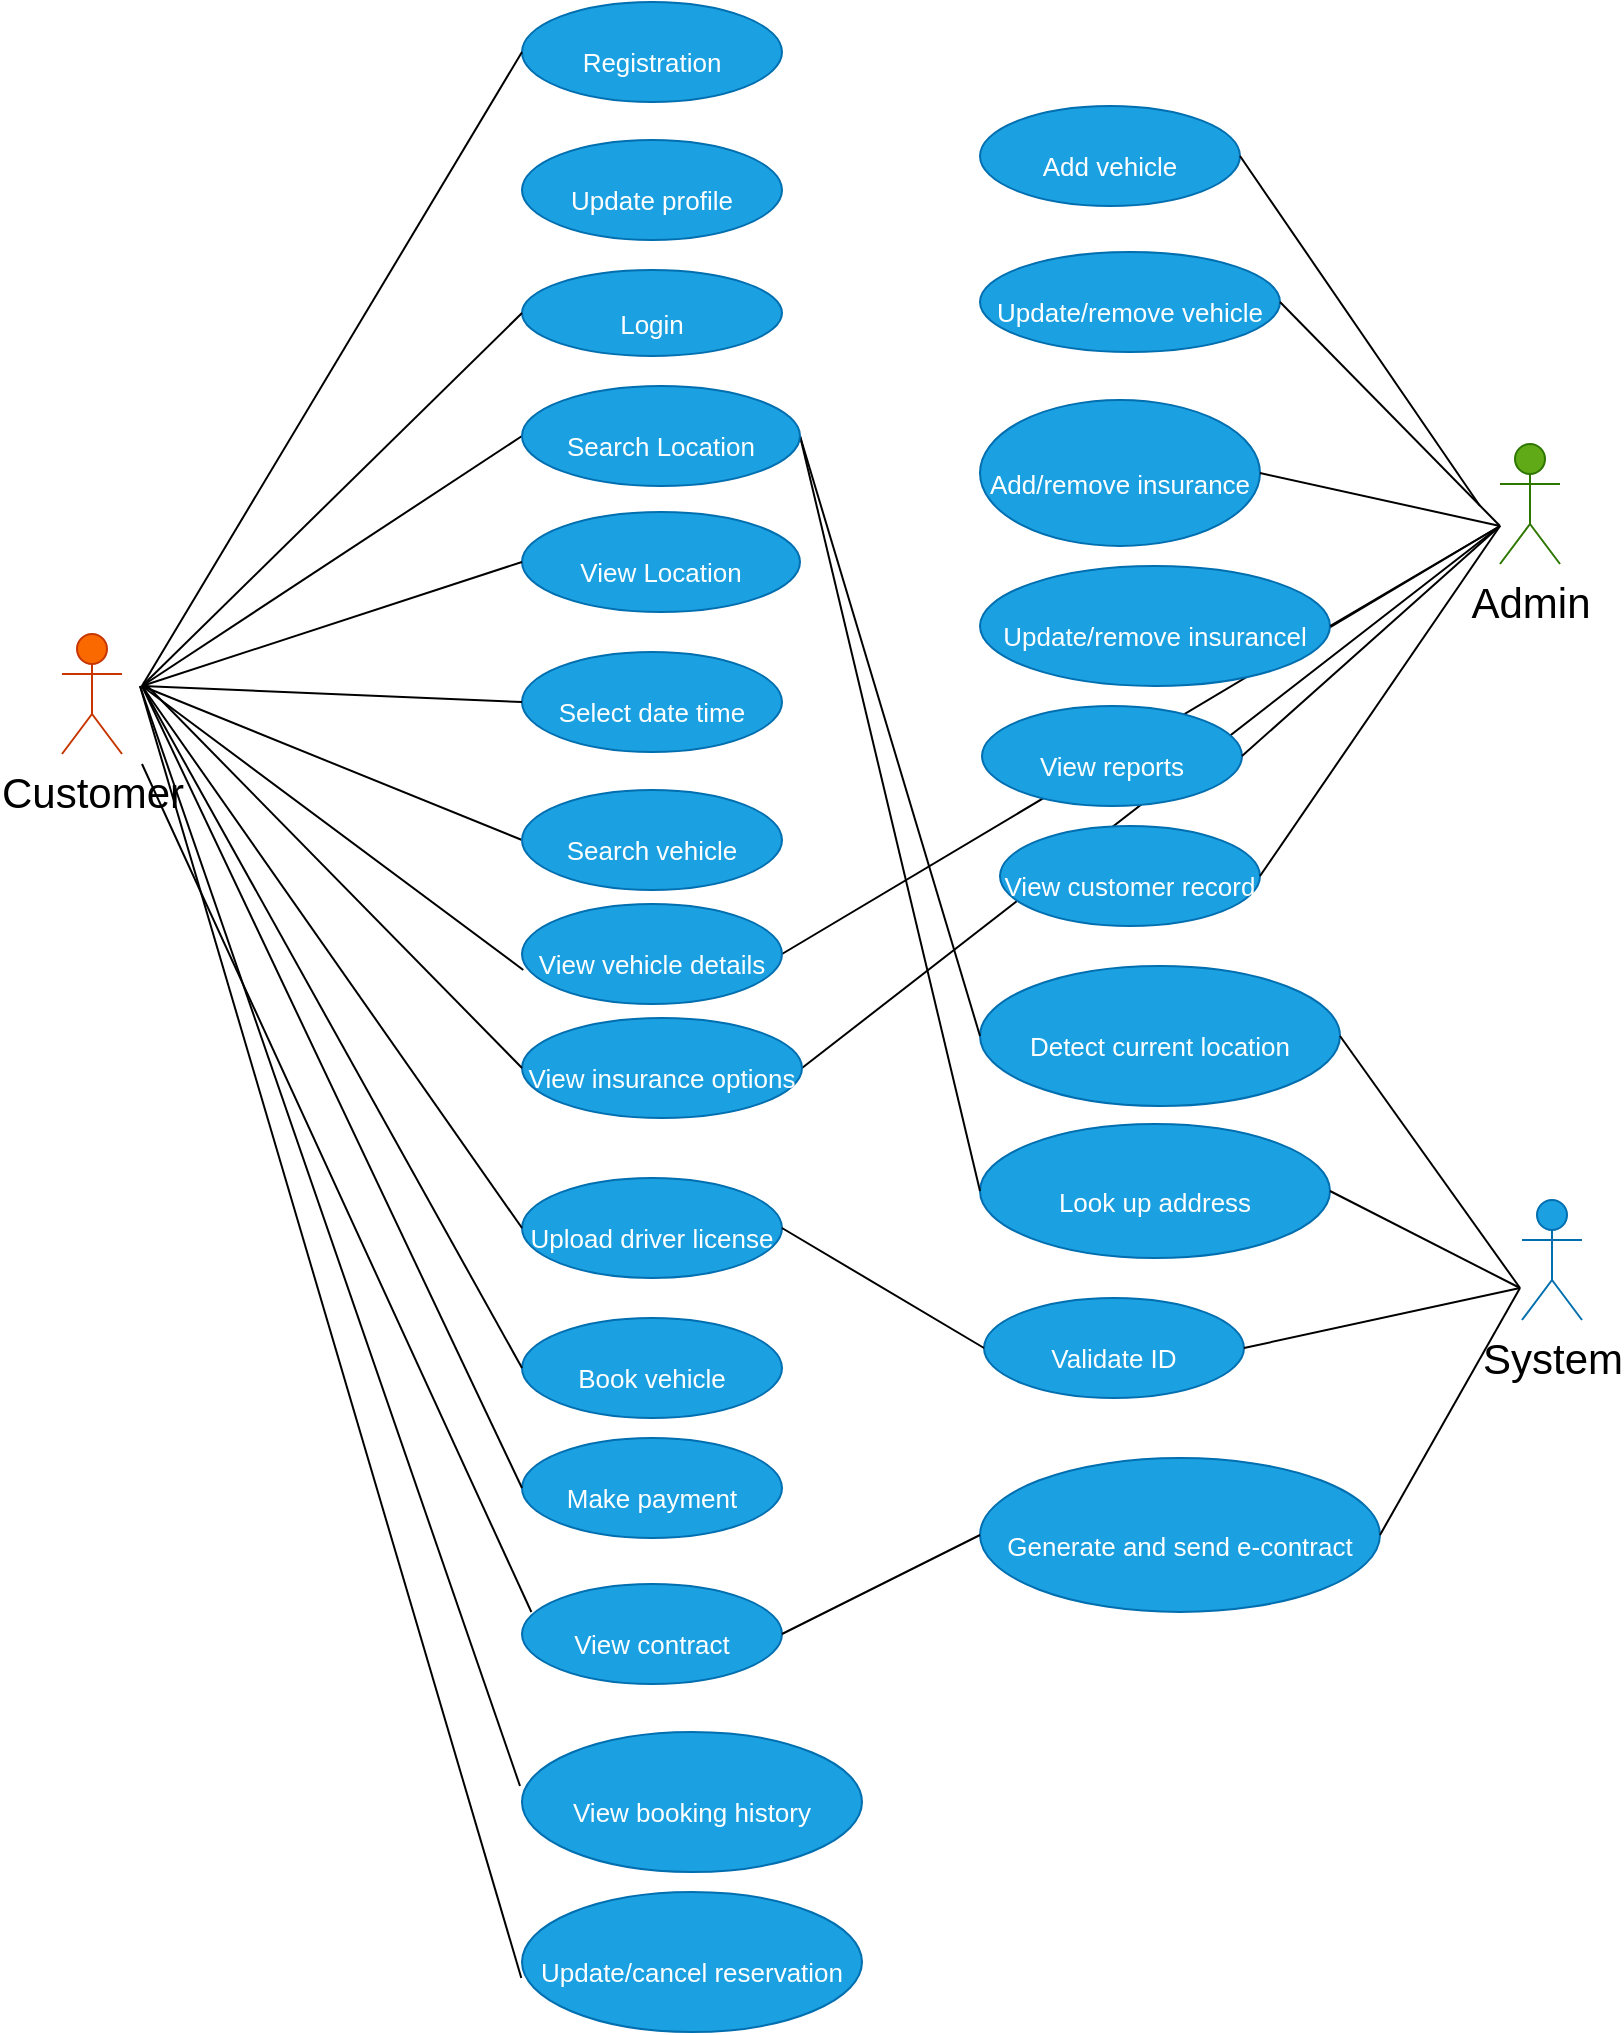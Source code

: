 <mxfile version="20.2.4" type="github" pages="3">
  <diagram id="7M_zm9nrWhzSplebkAFU" name="Use case diagram">
    <mxGraphModel dx="1681" dy="987" grid="1" gridSize="10" guides="1" tooltips="1" connect="1" arrows="1" fold="1" page="1" pageScale="1" pageWidth="850" pageHeight="1100" math="0" shadow="0">
      <root>
        <mxCell id="0" />
        <mxCell id="1" parent="0" />
        <mxCell id="vznvmXq74kIE-SeUbRS5-2" value="" style="endArrow=none;html=1;rounded=0;fontSize=21;fontColor=#000000;exitX=1;exitY=0.5;exitDx=0;exitDy=0;" parent="1" source="hqxpLSXbO06OZvYrCJ2E-8" edge="1">
          <mxGeometry width="50" height="50" relative="1" as="geometry">
            <mxPoint x="411" y="658" as="sourcePoint" />
            <mxPoint x="760" y="490" as="targetPoint" />
          </mxGeometry>
        </mxCell>
        <mxCell id="vznvmXq74kIE-SeUbRS5-1" value="" style="endArrow=none;html=1;rounded=0;fontSize=21;fontColor=#000000;exitX=1;exitY=0.5;exitDx=0;exitDy=0;" parent="1" source="hqxpLSXbO06OZvYrCJ2E-7" edge="1">
          <mxGeometry width="50" height="50" relative="1" as="geometry">
            <mxPoint x="400" y="760" as="sourcePoint" />
            <mxPoint x="760" y="490" as="targetPoint" />
          </mxGeometry>
        </mxCell>
        <mxCell id="hqxpLSXbO06OZvYrCJ2E-2" value="&lt;div style=&quot;&quot;&gt;&lt;span style=&quot;background-color: initial;&quot;&gt;&lt;font style=&quot;font-size: 13px;&quot;&gt;Registration&lt;/font&gt;&lt;/span&gt;&lt;/div&gt;" style="ellipse;whiteSpace=wrap;html=1;fontSize=29;fillColor=#1ba1e2;strokeColor=#006EAF;align=center;fontColor=#ffffff;" parent="1" vertex="1">
          <mxGeometry x="271" y="228" width="130" height="50" as="geometry" />
        </mxCell>
        <mxCell id="hqxpLSXbO06OZvYrCJ2E-3" value="&lt;div style=&quot;&quot;&gt;&lt;span style=&quot;background-color: initial;&quot;&gt;&lt;font style=&quot;font-size: 13px;&quot;&gt;Login&lt;/font&gt;&lt;/span&gt;&lt;/div&gt;" style="ellipse;whiteSpace=wrap;html=1;fontSize=29;fillColor=#1ba1e2;strokeColor=#006EAF;align=center;fontColor=#ffffff;" parent="1" vertex="1">
          <mxGeometry x="271" y="362" width="130" height="43" as="geometry" />
        </mxCell>
        <mxCell id="hqxpLSXbO06OZvYrCJ2E-4" value="&lt;div style=&quot;&quot;&gt;&lt;span style=&quot;background-color: initial;&quot;&gt;&lt;font style=&quot;font-size: 13px;&quot;&gt;View Location&lt;/font&gt;&lt;/span&gt;&lt;/div&gt;" style="ellipse;whiteSpace=wrap;html=1;fontSize=29;fillColor=#1ba1e2;strokeColor=#006EAF;align=center;fontColor=#ffffff;" parent="1" vertex="1">
          <mxGeometry x="271" y="483" width="139" height="50" as="geometry" />
        </mxCell>
        <mxCell id="hqxpLSXbO06OZvYrCJ2E-5" value="&lt;div style=&quot;&quot;&gt;&lt;span style=&quot;background-color: initial;&quot;&gt;&lt;font style=&quot;font-size: 13px;&quot;&gt;Update profile&lt;/font&gt;&lt;/span&gt;&lt;/div&gt;" style="ellipse;whiteSpace=wrap;html=1;fontSize=29;fillColor=#1ba1e2;strokeColor=#006EAF;align=center;fontColor=#ffffff;" parent="1" vertex="1">
          <mxGeometry x="271" y="297" width="130" height="50" as="geometry" />
        </mxCell>
        <mxCell id="hqxpLSXbO06OZvYrCJ2E-6" value="&lt;div style=&quot;&quot;&gt;&lt;span style=&quot;background-color: initial;&quot;&gt;&lt;font style=&quot;font-size: 13px;&quot;&gt;Select date time&lt;/font&gt;&lt;/span&gt;&lt;/div&gt;" style="ellipse;whiteSpace=wrap;html=1;fontSize=29;fillColor=#1ba1e2;strokeColor=#006EAF;align=center;fontColor=#ffffff;" parent="1" vertex="1">
          <mxGeometry x="271" y="553" width="130" height="50" as="geometry" />
        </mxCell>
        <mxCell id="hqxpLSXbO06OZvYrCJ2E-7" value="&lt;div style=&quot;&quot;&gt;&lt;span style=&quot;background-color: initial;&quot;&gt;&lt;font style=&quot;font-size: 13px;&quot;&gt;View vehicle details&lt;/font&gt;&lt;/span&gt;&lt;/div&gt;" style="ellipse;whiteSpace=wrap;html=1;fontSize=29;fillColor=#1ba1e2;strokeColor=#006EAF;align=center;fontColor=#ffffff;" parent="1" vertex="1">
          <mxGeometry x="271" y="679" width="130" height="50" as="geometry" />
        </mxCell>
        <mxCell id="hqxpLSXbO06OZvYrCJ2E-8" value="&lt;div style=&quot;&quot;&gt;&lt;span style=&quot;background-color: initial;&quot;&gt;&lt;font style=&quot;font-size: 13px;&quot;&gt;View insurance options&lt;/font&gt;&lt;/span&gt;&lt;/div&gt;" style="ellipse;whiteSpace=wrap;html=1;fontSize=29;fillColor=#1ba1e2;strokeColor=#006EAF;align=center;fontColor=#ffffff;" parent="1" vertex="1">
          <mxGeometry x="271" y="736" width="140" height="50" as="geometry" />
        </mxCell>
        <mxCell id="hqxpLSXbO06OZvYrCJ2E-9" value="&lt;div style=&quot;&quot;&gt;&lt;span style=&quot;background-color: initial;&quot;&gt;&lt;font style=&quot;font-size: 13px;&quot;&gt;Upload driver license&lt;/font&gt;&lt;/span&gt;&lt;/div&gt;" style="ellipse;whiteSpace=wrap;html=1;fontSize=29;fillColor=#1ba1e2;strokeColor=#006EAF;align=center;fontColor=#ffffff;" parent="1" vertex="1">
          <mxGeometry x="271" y="816" width="130" height="50" as="geometry" />
        </mxCell>
        <mxCell id="hqxpLSXbO06OZvYrCJ2E-10" value="&lt;div style=&quot;&quot;&gt;&lt;span style=&quot;background-color: initial;&quot;&gt;&lt;font style=&quot;font-size: 13px;&quot;&gt;Book vehicle&lt;/font&gt;&lt;/span&gt;&lt;/div&gt;" style="ellipse;whiteSpace=wrap;html=1;fontSize=29;fillColor=#1ba1e2;strokeColor=#006EAF;align=center;fontColor=#ffffff;" parent="1" vertex="1">
          <mxGeometry x="271" y="886" width="130" height="50" as="geometry" />
        </mxCell>
        <mxCell id="hqxpLSXbO06OZvYrCJ2E-11" value="&lt;div style=&quot;&quot;&gt;&lt;span style=&quot;background-color: initial;&quot;&gt;&lt;font style=&quot;font-size: 13px;&quot;&gt;Make payment&lt;/font&gt;&lt;/span&gt;&lt;/div&gt;" style="ellipse;whiteSpace=wrap;html=1;fontSize=29;fillColor=#1ba1e2;strokeColor=#006EAF;align=center;fontColor=#ffffff;" parent="1" vertex="1">
          <mxGeometry x="271" y="946" width="130" height="50" as="geometry" />
        </mxCell>
        <mxCell id="hqxpLSXbO06OZvYrCJ2E-12" value="&lt;div style=&quot;&quot;&gt;&lt;span style=&quot;background-color: initial;&quot;&gt;&lt;font style=&quot;font-size: 13px;&quot;&gt;View contract&lt;/font&gt;&lt;/span&gt;&lt;/div&gt;" style="ellipse;whiteSpace=wrap;html=1;fontSize=29;fillColor=#1ba1e2;strokeColor=#006EAF;align=center;fontColor=#ffffff;" parent="1" vertex="1">
          <mxGeometry x="271" y="1019" width="130" height="50" as="geometry" />
        </mxCell>
        <mxCell id="hqxpLSXbO06OZvYrCJ2E-13" value="&lt;div style=&quot;&quot;&gt;&lt;span style=&quot;background-color: initial;&quot;&gt;&lt;font style=&quot;font-size: 13px;&quot;&gt;View booking history&lt;/font&gt;&lt;/span&gt;&lt;/div&gt;" style="ellipse;whiteSpace=wrap;html=1;fontSize=29;fillColor=#1ba1e2;strokeColor=#006EAF;align=center;fontColor=#ffffff;" parent="1" vertex="1">
          <mxGeometry x="271" y="1093" width="170" height="70" as="geometry" />
        </mxCell>
        <mxCell id="hqxpLSXbO06OZvYrCJ2E-14" value="&lt;div style=&quot;&quot;&gt;&lt;span style=&quot;background-color: initial;&quot;&gt;&lt;font style=&quot;font-size: 13px;&quot;&gt;Update/cancel reservation&lt;/font&gt;&lt;/span&gt;&lt;/div&gt;" style="ellipse;whiteSpace=wrap;html=1;fontSize=29;fillColor=#1ba1e2;strokeColor=#006EAF;align=center;fontColor=#ffffff;" parent="1" vertex="1">
          <mxGeometry x="271" y="1173" width="170" height="70" as="geometry" />
        </mxCell>
        <mxCell id="hqxpLSXbO06OZvYrCJ2E-15" value="&lt;div style=&quot;&quot;&gt;&lt;span style=&quot;background-color: initial;&quot;&gt;&lt;font style=&quot;font-size: 13px;&quot;&gt;Add vehicle&lt;/font&gt;&lt;/span&gt;&lt;/div&gt;" style="ellipse;whiteSpace=wrap;html=1;fontSize=29;fillColor=#1ba1e2;strokeColor=#006EAF;align=center;fontColor=#ffffff;" parent="1" vertex="1">
          <mxGeometry x="500" y="280" width="130" height="50" as="geometry" />
        </mxCell>
        <mxCell id="hqxpLSXbO06OZvYrCJ2E-16" value="&lt;div style=&quot;&quot;&gt;&lt;span style=&quot;background-color: initial;&quot;&gt;&lt;font style=&quot;font-size: 13px;&quot;&gt;Update/remove vehicle&lt;/font&gt;&lt;/span&gt;&lt;/div&gt;" style="ellipse;whiteSpace=wrap;html=1;fontSize=29;fillColor=#1ba1e2;strokeColor=#006EAF;align=center;fontColor=#ffffff;" parent="1" vertex="1">
          <mxGeometry x="500" y="353" width="150" height="50" as="geometry" />
        </mxCell>
        <mxCell id="hqxpLSXbO06OZvYrCJ2E-17" value="&lt;div style=&quot;&quot;&gt;&lt;span style=&quot;background-color: initial;&quot;&gt;&lt;font style=&quot;font-size: 13px;&quot;&gt;View reports&lt;/font&gt;&lt;/span&gt;&lt;/div&gt;" style="ellipse;whiteSpace=wrap;html=1;fontSize=29;fillColor=#1ba1e2;strokeColor=#006EAF;align=center;fontColor=#ffffff;" parent="1" vertex="1">
          <mxGeometry x="501" y="580" width="130" height="50" as="geometry" />
        </mxCell>
        <mxCell id="hqxpLSXbO06OZvYrCJ2E-18" value="&lt;div style=&quot;&quot;&gt;&lt;span style=&quot;background-color: initial;&quot;&gt;&lt;font style=&quot;font-size: 13px;&quot;&gt;Add/remove insurance&lt;/font&gt;&lt;/span&gt;&lt;/div&gt;" style="ellipse;whiteSpace=wrap;html=1;fontSize=29;fillColor=#1ba1e2;strokeColor=#006EAF;align=center;fontColor=#ffffff;" parent="1" vertex="1">
          <mxGeometry x="500" y="427" width="140" height="73" as="geometry" />
        </mxCell>
        <mxCell id="hqxpLSXbO06OZvYrCJ2E-19" value="&lt;div style=&quot;&quot;&gt;&lt;span style=&quot;background-color: initial;&quot;&gt;&lt;font style=&quot;font-size: 13px;&quot;&gt;Update/remove insurancel&lt;/font&gt;&lt;/span&gt;&lt;/div&gt;" style="ellipse;whiteSpace=wrap;html=1;fontSize=29;fillColor=#1ba1e2;strokeColor=#006EAF;align=center;fontColor=#ffffff;" parent="1" vertex="1">
          <mxGeometry x="500" y="510" width="175" height="60" as="geometry" />
        </mxCell>
        <mxCell id="hqxpLSXbO06OZvYrCJ2E-20" value="&lt;div style=&quot;&quot;&gt;&lt;span style=&quot;background-color: initial;&quot;&gt;&lt;font style=&quot;font-size: 13px;&quot;&gt;Validate ID&lt;/font&gt;&lt;/span&gt;&lt;/div&gt;" style="ellipse;whiteSpace=wrap;html=1;fontSize=29;fillColor=#1ba1e2;strokeColor=#006EAF;align=center;fontColor=#ffffff;" parent="1" vertex="1">
          <mxGeometry x="502" y="876" width="130" height="50" as="geometry" />
        </mxCell>
        <mxCell id="hqxpLSXbO06OZvYrCJ2E-21" value="&lt;div style=&quot;&quot;&gt;&lt;span style=&quot;background-color: initial;&quot;&gt;&lt;font style=&quot;font-size: 13px;&quot;&gt;Detect current location&lt;/font&gt;&lt;/span&gt;&lt;/div&gt;" style="ellipse;whiteSpace=wrap;html=1;fontSize=29;fillColor=#1ba1e2;strokeColor=#006EAF;align=center;fontColor=#ffffff;" parent="1" vertex="1">
          <mxGeometry x="500" y="710" width="180" height="70" as="geometry" />
        </mxCell>
        <mxCell id="hqxpLSXbO06OZvYrCJ2E-22" value="&lt;div style=&quot;&quot;&gt;&lt;span style=&quot;background-color: initial;&quot;&gt;&lt;font style=&quot;font-size: 13px;&quot;&gt;Generate and send e-contract&lt;/font&gt;&lt;/span&gt;&lt;/div&gt;" style="ellipse;whiteSpace=wrap;html=1;fontSize=29;fillColor=#1ba1e2;strokeColor=#006EAF;align=center;fontColor=#ffffff;" parent="1" vertex="1">
          <mxGeometry x="500" y="956" width="200" height="77" as="geometry" />
        </mxCell>
        <mxCell id="hqxpLSXbO06OZvYrCJ2E-23" value="&lt;div style=&quot;&quot;&gt;&lt;span style=&quot;background-color: initial;&quot;&gt;&lt;font style=&quot;font-size: 13px;&quot;&gt;Look up address&lt;/font&gt;&lt;/span&gt;&lt;/div&gt;" style="ellipse;whiteSpace=wrap;html=1;fontSize=29;fillColor=#1ba1e2;strokeColor=#006EAF;align=center;fontColor=#ffffff;" parent="1" vertex="1">
          <mxGeometry x="500" y="789" width="175" height="67" as="geometry" />
        </mxCell>
        <mxCell id="hqxpLSXbO06OZvYrCJ2E-24" value="&lt;font style=&quot;font-size: 21px;&quot;&gt;Customer&lt;/font&gt;" style="shape=umlActor;verticalLabelPosition=bottom;verticalAlign=top;html=1;outlineConnect=0;fontSize=13;fillColor=#fa6800;strokeColor=#C73500;fontColor=#000000;" parent="1" vertex="1">
          <mxGeometry x="41" y="544" width="30" height="60" as="geometry" />
        </mxCell>
        <mxCell id="pVYmx78iUG9guDjgUiHJ-1" value="&lt;font color=&quot;#000000&quot; style=&quot;font-size: 21px;&quot;&gt;Admin&lt;/font&gt;" style="shape=umlActor;verticalLabelPosition=bottom;verticalAlign=top;html=1;outlineConnect=0;fillColor=#60a917;fontColor=#ffffff;strokeColor=#2D7600;" parent="1" vertex="1">
          <mxGeometry x="760" y="449" width="30" height="60" as="geometry" />
        </mxCell>
        <mxCell id="pVYmx78iUG9guDjgUiHJ-2" value="&lt;font color=&quot;#000000&quot;&gt;System&lt;/font&gt;" style="shape=umlActor;verticalLabelPosition=bottom;verticalAlign=top;html=1;outlineConnect=0;fontSize=21;fontColor=#ffffff;fillColor=#1ba1e2;strokeColor=#006EAF;" parent="1" vertex="1">
          <mxGeometry x="771" y="827" width="30" height="60" as="geometry" />
        </mxCell>
        <mxCell id="pVYmx78iUG9guDjgUiHJ-9" value="" style="endArrow=none;html=1;rounded=0;fontSize=21;fontColor=#000000;entryX=0.036;entryY=0.36;entryDx=0;entryDy=0;entryPerimeter=0;" parent="1" edge="1">
          <mxGeometry width="50" height="50" relative="1" as="geometry">
            <mxPoint x="81" y="609" as="sourcePoint" />
            <mxPoint x="275.68" y="1033" as="targetPoint" />
          </mxGeometry>
        </mxCell>
        <mxCell id="pVYmx78iUG9guDjgUiHJ-17" value="" style="endArrow=none;html=1;rounded=0;fontSize=21;fontColor=#000000;entryX=0;entryY=0.5;entryDx=0;entryDy=0;" parent="1" target="hqxpLSXbO06OZvYrCJ2E-9" edge="1">
          <mxGeometry width="50" height="50" relative="1" as="geometry">
            <mxPoint x="81" y="570" as="sourcePoint" />
            <mxPoint x="351" y="388" as="targetPoint" />
          </mxGeometry>
        </mxCell>
        <mxCell id="pVYmx78iUG9guDjgUiHJ-18" value="" style="endArrow=none;html=1;rounded=0;fontSize=21;fontColor=#000000;entryX=0;entryY=0.5;entryDx=0;entryDy=0;" parent="1" target="hqxpLSXbO06OZvYrCJ2E-11" edge="1">
          <mxGeometry width="50" height="50" relative="1" as="geometry">
            <mxPoint x="81" y="570" as="sourcePoint" />
            <mxPoint x="361" y="398" as="targetPoint" />
          </mxGeometry>
        </mxCell>
        <mxCell id="pVYmx78iUG9guDjgUiHJ-21" value="" style="endArrow=none;html=1;rounded=0;fontSize=21;fontColor=#000000;entryX=0;entryY=0.5;entryDx=0;entryDy=0;" parent="1" target="vznvmXq74kIE-SeUbRS5-5" edge="1">
          <mxGeometry width="50" height="50" relative="1" as="geometry">
            <mxPoint x="81" y="570" as="sourcePoint" />
            <mxPoint x="350" y="620" as="targetPoint" />
          </mxGeometry>
        </mxCell>
        <mxCell id="pVYmx78iUG9guDjgUiHJ-23" value="" style="endArrow=none;html=1;rounded=0;fontSize=21;fontColor=#000000;entryX=0;entryY=0.5;entryDx=0;entryDy=0;" parent="1" target="hqxpLSXbO06OZvYrCJ2E-10" edge="1">
          <mxGeometry width="50" height="50" relative="1" as="geometry">
            <mxPoint x="81" y="570" as="sourcePoint" />
            <mxPoint x="271" y="928" as="targetPoint" />
          </mxGeometry>
        </mxCell>
        <mxCell id="pVYmx78iUG9guDjgUiHJ-24" value="" style="endArrow=none;html=1;rounded=0;fontSize=21;fontColor=#000000;entryX=0;entryY=0.5;entryDx=0;entryDy=0;exitX=0.689;exitY=0.8;exitDx=0;exitDy=0;exitPerimeter=0;" parent="1" target="hqxpLSXbO06OZvYrCJ2E-8" edge="1">
          <mxGeometry width="50" height="50" relative="1" as="geometry">
            <mxPoint x="81.67" y="568" as="sourcePoint" />
            <mxPoint x="281" y="808" as="targetPoint" />
          </mxGeometry>
        </mxCell>
        <mxCell id="pVYmx78iUG9guDjgUiHJ-25" value="" style="endArrow=none;html=1;rounded=0;fontSize=21;fontColor=#000000;entryX=0.005;entryY=0.66;entryDx=0;entryDy=0;entryPerimeter=0;" parent="1" target="hqxpLSXbO06OZvYrCJ2E-7" edge="1">
          <mxGeometry width="50" height="50" relative="1" as="geometry">
            <mxPoint x="81" y="570" as="sourcePoint" />
            <mxPoint x="281" y="728" as="targetPoint" />
          </mxGeometry>
        </mxCell>
        <mxCell id="pVYmx78iUG9guDjgUiHJ-26" value="" style="endArrow=none;html=1;rounded=0;fontSize=21;fontColor=#000000;entryX=0;entryY=0.5;entryDx=0;entryDy=0;" parent="1" target="hqxpLSXbO06OZvYrCJ2E-6" edge="1">
          <mxGeometry width="50" height="50" relative="1" as="geometry">
            <mxPoint x="81" y="570" as="sourcePoint" />
            <mxPoint x="281.65" y="666" as="targetPoint" />
          </mxGeometry>
        </mxCell>
        <mxCell id="pVYmx78iUG9guDjgUiHJ-27" value="" style="endArrow=none;html=1;rounded=0;fontSize=21;fontColor=#000000;entryX=0;entryY=0.5;entryDx=0;entryDy=0;" parent="1" target="hqxpLSXbO06OZvYrCJ2E-4" edge="1">
          <mxGeometry width="50" height="50" relative="1" as="geometry">
            <mxPoint x="81" y="570" as="sourcePoint" />
            <mxPoint x="281" y="588" as="targetPoint" />
          </mxGeometry>
        </mxCell>
        <mxCell id="pVYmx78iUG9guDjgUiHJ-28" value="" style="endArrow=none;html=1;rounded=0;fontSize=21;fontColor=#000000;entryX=0;entryY=0.5;entryDx=0;entryDy=0;" parent="1" target="hqxpLSXbO06OZvYrCJ2E-3" edge="1">
          <mxGeometry width="50" height="50" relative="1" as="geometry">
            <mxPoint x="81" y="570" as="sourcePoint" />
            <mxPoint x="281" y="518" as="targetPoint" />
          </mxGeometry>
        </mxCell>
        <mxCell id="pVYmx78iUG9guDjgUiHJ-29" value="" style="endArrow=none;html=1;rounded=0;fontSize=21;fontColor=#000000;entryX=0;entryY=0.5;entryDx=0;entryDy=0;" parent="1" target="vznvmXq74kIE-SeUbRS5-6" edge="1">
          <mxGeometry width="50" height="50" relative="1" as="geometry">
            <mxPoint x="81" y="570" as="sourcePoint" />
            <mxPoint x="290" y="450" as="targetPoint" />
          </mxGeometry>
        </mxCell>
        <mxCell id="pVYmx78iUG9guDjgUiHJ-30" value="" style="endArrow=none;html=1;rounded=0;fontSize=21;fontColor=#000000;entryX=0;entryY=0.5;entryDx=0;entryDy=0;" parent="1" target="hqxpLSXbO06OZvYrCJ2E-2" edge="1">
          <mxGeometry width="50" height="50" relative="1" as="geometry">
            <mxPoint x="81" y="570" as="sourcePoint" />
            <mxPoint x="271" y="380" as="targetPoint" />
          </mxGeometry>
        </mxCell>
        <mxCell id="pVYmx78iUG9guDjgUiHJ-31" value="" style="endArrow=none;html=1;rounded=0;fontSize=21;fontColor=#000000;entryX=1;entryY=0.5;entryDx=0;entryDy=0;" parent="1" target="hqxpLSXbO06OZvYrCJ2E-15" edge="1">
          <mxGeometry width="50" height="50" relative="1" as="geometry">
            <mxPoint x="750" y="480" as="sourcePoint" />
            <mxPoint x="450" y="610" as="targetPoint" />
          </mxGeometry>
        </mxCell>
        <mxCell id="pVYmx78iUG9guDjgUiHJ-32" value="" style="endArrow=none;html=1;rounded=0;fontSize=21;fontColor=#000000;entryX=1;entryY=0.5;entryDx=0;entryDy=0;" parent="1" target="hqxpLSXbO06OZvYrCJ2E-16" edge="1">
          <mxGeometry width="50" height="50" relative="1" as="geometry">
            <mxPoint x="760" y="490" as="sourcePoint" />
            <mxPoint x="640" y="315" as="targetPoint" />
          </mxGeometry>
        </mxCell>
        <mxCell id="pVYmx78iUG9guDjgUiHJ-33" value="" style="endArrow=none;html=1;rounded=0;fontSize=21;fontColor=#000000;entryX=1;entryY=0.5;entryDx=0;entryDy=0;" parent="1" target="hqxpLSXbO06OZvYrCJ2E-18" edge="1">
          <mxGeometry width="50" height="50" relative="1" as="geometry">
            <mxPoint x="760" y="490" as="sourcePoint" />
            <mxPoint x="660" y="388" as="targetPoint" />
          </mxGeometry>
        </mxCell>
        <mxCell id="pVYmx78iUG9guDjgUiHJ-34" value="" style="endArrow=none;html=1;rounded=0;fontSize=21;fontColor=#000000;entryX=1;entryY=0.5;entryDx=0;entryDy=0;" parent="1" target="hqxpLSXbO06OZvYrCJ2E-19" edge="1">
          <mxGeometry width="50" height="50" relative="1" as="geometry">
            <mxPoint x="760" y="490" as="sourcePoint" />
            <mxPoint x="650" y="473.5" as="targetPoint" />
          </mxGeometry>
        </mxCell>
        <mxCell id="pVYmx78iUG9guDjgUiHJ-35" value="" style="endArrow=none;html=1;rounded=0;fontSize=21;fontColor=#000000;entryX=1;entryY=0.5;entryDx=0;entryDy=0;" parent="1" target="hqxpLSXbO06OZvYrCJ2E-17" edge="1">
          <mxGeometry width="50" height="50" relative="1" as="geometry">
            <mxPoint x="760" y="490" as="sourcePoint" />
            <mxPoint x="685" y="550" as="targetPoint" />
          </mxGeometry>
        </mxCell>
        <mxCell id="pVYmx78iUG9guDjgUiHJ-37" value="" style="endArrow=none;html=1;rounded=0;fontSize=21;fontColor=#000000;exitX=1;exitY=0.5;exitDx=0;exitDy=0;" parent="1" source="hqxpLSXbO06OZvYrCJ2E-20" edge="1">
          <mxGeometry width="50" height="50" relative="1" as="geometry">
            <mxPoint x="630" y="916" as="sourcePoint" />
            <mxPoint x="770" y="871" as="targetPoint" />
          </mxGeometry>
        </mxCell>
        <mxCell id="pVYmx78iUG9guDjgUiHJ-38" value="" style="endArrow=none;html=1;rounded=0;fontSize=21;fontColor=#000000;exitX=1;exitY=0.5;exitDx=0;exitDy=0;" parent="1" source="hqxpLSXbO06OZvYrCJ2E-23" edge="1">
          <mxGeometry width="50" height="50" relative="1" as="geometry">
            <mxPoint x="675" y="834.5" as="sourcePoint" />
            <mxPoint x="770" y="871" as="targetPoint" />
          </mxGeometry>
        </mxCell>
        <mxCell id="pVYmx78iUG9guDjgUiHJ-39" value="" style="endArrow=none;html=1;rounded=0;fontSize=21;fontColor=#000000;exitX=1;exitY=0.5;exitDx=0;exitDy=0;" parent="1" source="hqxpLSXbO06OZvYrCJ2E-21" edge="1">
          <mxGeometry width="50" height="50" relative="1" as="geometry">
            <mxPoint x="655" y="766" as="sourcePoint" />
            <mxPoint x="770" y="871" as="targetPoint" />
          </mxGeometry>
        </mxCell>
        <mxCell id="pVYmx78iUG9guDjgUiHJ-40" value="" style="endArrow=none;html=1;rounded=0;fontSize=21;fontColor=#000000;exitX=1;exitY=0.5;exitDx=0;exitDy=0;" parent="1" source="hqxpLSXbO06OZvYrCJ2E-22" edge="1">
          <mxGeometry width="50" height="50" relative="1" as="geometry">
            <mxPoint x="700" y="1015.5" as="sourcePoint" />
            <mxPoint x="770" y="871" as="targetPoint" />
          </mxGeometry>
        </mxCell>
        <mxCell id="pVYmx78iUG9guDjgUiHJ-41" value="" style="endArrow=none;html=1;rounded=0;fontSize=21;fontColor=#000000;entryX=1;entryY=0.5;entryDx=0;entryDy=0;exitX=0;exitY=0.5;exitDx=0;exitDy=0;" parent="1" source="hqxpLSXbO06OZvYrCJ2E-20" target="hqxpLSXbO06OZvYrCJ2E-9" edge="1">
          <mxGeometry width="50" height="50" relative="1" as="geometry">
            <mxPoint x="690" y="670" as="sourcePoint" />
            <mxPoint x="780" y="860" as="targetPoint" />
          </mxGeometry>
        </mxCell>
        <mxCell id="pVYmx78iUG9guDjgUiHJ-42" value="" style="endArrow=none;html=1;rounded=0;fontSize=21;fontColor=#000000;entryX=0;entryY=0.5;entryDx=0;entryDy=0;exitX=1;exitY=0.5;exitDx=0;exitDy=0;" parent="1" source="vznvmXq74kIE-SeUbRS5-6" target="hqxpLSXbO06OZvYrCJ2E-21" edge="1">
          <mxGeometry width="50" height="50" relative="1" as="geometry">
            <mxPoint x="400" y="660" as="sourcePoint" />
            <mxPoint x="450" y="610" as="targetPoint" />
          </mxGeometry>
        </mxCell>
        <mxCell id="pVYmx78iUG9guDjgUiHJ-43" value="" style="endArrow=none;html=1;rounded=0;fontSize=21;fontColor=#000000;entryX=0;entryY=0.5;entryDx=0;entryDy=0;exitX=1;exitY=0.5;exitDx=0;exitDy=0;" parent="1" source="vznvmXq74kIE-SeUbRS5-6" target="hqxpLSXbO06OZvYrCJ2E-23" edge="1">
          <mxGeometry width="50" height="50" relative="1" as="geometry">
            <mxPoint x="420" y="518" as="sourcePoint" />
            <mxPoint x="510" y="702" as="targetPoint" />
          </mxGeometry>
        </mxCell>
        <mxCell id="pVYmx78iUG9guDjgUiHJ-44" value="" style="endArrow=none;html=1;rounded=0;fontSize=21;fontColor=#000000;" parent="1" edge="1">
          <mxGeometry width="50" height="50" relative="1" as="geometry">
            <mxPoint x="80" y="570" as="sourcePoint" />
            <mxPoint x="270" y="1120" as="targetPoint" />
          </mxGeometry>
        </mxCell>
        <mxCell id="pVYmx78iUG9guDjgUiHJ-45" value="" style="endArrow=none;html=1;rounded=0;fontSize=21;fontColor=#000000;entryX=-0.002;entryY=0.614;entryDx=0;entryDy=0;entryPerimeter=0;" parent="1" target="hqxpLSXbO06OZvYrCJ2E-14" edge="1">
          <mxGeometry width="50" height="50" relative="1" as="geometry">
            <mxPoint x="80" y="570" as="sourcePoint" />
            <mxPoint x="270" y="1160" as="targetPoint" />
          </mxGeometry>
        </mxCell>
        <mxCell id="pVYmx78iUG9guDjgUiHJ-46" value="" style="endArrow=none;html=1;rounded=0;fontSize=21;fontColor=#000000;exitX=1;exitY=0.5;exitDx=0;exitDy=0;entryX=0;entryY=0.5;entryDx=0;entryDy=0;" parent="1" source="hqxpLSXbO06OZvYrCJ2E-12" target="hqxpLSXbO06OZvYrCJ2E-22" edge="1">
          <mxGeometry width="50" height="50" relative="1" as="geometry">
            <mxPoint x="685" y="946.5" as="sourcePoint" />
            <mxPoint x="780" y="860" as="targetPoint" />
          </mxGeometry>
        </mxCell>
        <mxCell id="vznvmXq74kIE-SeUbRS5-3" value="&lt;div style=&quot;&quot;&gt;&lt;span style=&quot;background-color: initial;&quot;&gt;&lt;font style=&quot;font-size: 13px;&quot;&gt;View customer record&lt;/font&gt;&lt;/span&gt;&lt;/div&gt;" style="ellipse;whiteSpace=wrap;html=1;fontSize=29;fillColor=#1ba1e2;strokeColor=#006EAF;align=center;fontColor=#ffffff;" parent="1" vertex="1">
          <mxGeometry x="510" y="640" width="130" height="50" as="geometry" />
        </mxCell>
        <mxCell id="vznvmXq74kIE-SeUbRS5-4" value="" style="endArrow=none;html=1;rounded=0;fontSize=21;fontColor=#000000;entryX=1;entryY=0.5;entryDx=0;entryDy=0;" parent="1" target="vznvmXq74kIE-SeUbRS5-3" edge="1">
          <mxGeometry width="50" height="50" relative="1" as="geometry">
            <mxPoint x="760" y="490" as="sourcePoint" />
            <mxPoint x="641" y="615" as="targetPoint" />
          </mxGeometry>
        </mxCell>
        <mxCell id="vznvmXq74kIE-SeUbRS5-5" value="&lt;div style=&quot;&quot;&gt;&lt;span style=&quot;background-color: initial;&quot;&gt;&lt;font style=&quot;font-size: 13px;&quot;&gt;Search vehicle&lt;/font&gt;&lt;/span&gt;&lt;/div&gt;" style="ellipse;whiteSpace=wrap;html=1;fontSize=29;fillColor=#1ba1e2;strokeColor=#006EAF;align=center;fontColor=#ffffff;" parent="1" vertex="1">
          <mxGeometry x="271" y="622" width="130" height="50" as="geometry" />
        </mxCell>
        <mxCell id="vznvmXq74kIE-SeUbRS5-6" value="&lt;div style=&quot;&quot;&gt;&lt;span style=&quot;background-color: initial;&quot;&gt;&lt;font style=&quot;font-size: 13px;&quot;&gt;Search Location&lt;/font&gt;&lt;/span&gt;&lt;/div&gt;" style="ellipse;whiteSpace=wrap;html=1;fontSize=29;fillColor=#1ba1e2;strokeColor=#006EAF;align=center;fontColor=#ffffff;" parent="1" vertex="1">
          <mxGeometry x="271" y="420" width="139" height="50" as="geometry" />
        </mxCell>
      </root>
    </mxGraphModel>
  </diagram>
  <diagram id="WYcvZQW3xiCZrOPZHZFM" name="Class diagram">
    <mxGraphModel dx="1681" dy="987" grid="1" gridSize="10" guides="1" tooltips="1" connect="1" arrows="1" fold="1" page="1" pageScale="1" pageWidth="850" pageHeight="1100" math="0" shadow="0">
      <root>
        <mxCell id="0" />
        <mxCell id="1" parent="0" />
        <mxCell id="lUV85py8V5suZYZYLKIG-11" value="Person" style="swimlane;fontStyle=0;childLayout=stackLayout;horizontal=1;startSize=26;fillColor=none;horizontalStack=0;resizeParent=1;resizeParentMax=0;resizeLast=0;collapsible=1;marginBottom=0;container=0;" parent="1" vertex="1">
          <mxGeometry x="30" y="20" width="150" height="190" as="geometry">
            <mxRectangle x="100" y="110" width="80" height="30" as="alternateBounds" />
          </mxGeometry>
        </mxCell>
        <mxCell id="lUV85py8V5suZYZYLKIG-13" value="FirstName: string" style="text;strokeColor=none;fillColor=none;align=left;verticalAlign=top;spacingLeft=4;spacingRight=4;overflow=hidden;rotatable=0;points=[[0,0.5],[1,0.5]];portConstraint=eastwest;" parent="1" vertex="1">
          <mxGeometry x="30" y="49" width="140" height="26" as="geometry" />
        </mxCell>
        <mxCell id="lUV85py8V5suZYZYLKIG-14" value="LastName: string" style="text;strokeColor=none;fillColor=none;align=left;verticalAlign=top;spacingLeft=4;spacingRight=4;overflow=hidden;rotatable=0;points=[[0,0.5],[1,0.5]];portConstraint=eastwest;" parent="1" vertex="1">
          <mxGeometry x="30" y="75" width="140" height="26" as="geometry" />
        </mxCell>
        <mxCell id="lUV85py8V5suZYZYLKIG-15" value="DOB: datetime" style="text;strokeColor=none;fillColor=none;align=left;verticalAlign=top;spacingLeft=4;spacingRight=4;overflow=hidden;rotatable=0;points=[[0,0.5],[1,0.5]];portConstraint=eastwest;" parent="1" vertex="1">
          <mxGeometry x="31" y="103" width="140" height="26" as="geometry" />
        </mxCell>
        <mxCell id="lUV85py8V5suZYZYLKIG-16" value="DriverLicense: string" style="text;strokeColor=none;fillColor=none;align=left;verticalAlign=top;spacingLeft=4;spacingRight=4;overflow=hidden;rotatable=0;points=[[0,0.5],[1,0.5]];portConstraint=eastwest;" parent="1" vertex="1">
          <mxGeometry x="31" y="129" width="140" height="26" as="geometry" />
        </mxCell>
        <mxCell id="lUV85py8V5suZYZYLKIG-17" value="Phone: string" style="text;strokeColor=none;fillColor=none;align=left;verticalAlign=top;spacingLeft=4;spacingRight=4;overflow=hidden;rotatable=0;points=[[0,0.5],[1,0.5]];portConstraint=eastwest;" parent="1" vertex="1">
          <mxGeometry x="31" y="155" width="149" height="26" as="geometry" />
        </mxCell>
        <mxCell id="lUV85py8V5suZYZYLKIG-18" value="Address: Address" style="text;strokeColor=none;fillColor=none;align=left;verticalAlign=top;spacingLeft=4;spacingRight=4;overflow=hidden;rotatable=0;points=[[0,0.5],[1,0.5]];portConstraint=eastwest;" parent="1" vertex="1">
          <mxGeometry x="31" y="178" width="149" height="26" as="geometry" />
        </mxCell>
        <mxCell id="lUV85py8V5suZYZYLKIG-22" value="Address" style="swimlane;fontStyle=0;childLayout=stackLayout;horizontal=1;startSize=26;fillColor=none;horizontalStack=0;resizeParent=1;resizeParentMax=0;resizeLast=0;collapsible=1;marginBottom=0;container=0;" parent="1" vertex="1">
          <mxGeometry x="220" y="20" width="150" height="140" as="geometry">
            <mxRectangle x="100" y="110" width="80" height="30" as="alternateBounds" />
          </mxGeometry>
        </mxCell>
        <mxCell id="lUV85py8V5suZYZYLKIG-23" value="StreetAddress: string" style="text;strokeColor=none;fillColor=none;align=left;verticalAlign=top;spacingLeft=4;spacingRight=4;overflow=hidden;rotatable=0;points=[[0,0.5],[1,0.5]];portConstraint=eastwest;container=0;" parent="1" vertex="1">
          <mxGeometry x="220" y="46" width="140" height="26" as="geometry" />
        </mxCell>
        <mxCell id="lUV85py8V5suZYZYLKIG-24" value="City: string" style="text;strokeColor=none;fillColor=none;align=left;verticalAlign=top;spacingLeft=4;spacingRight=4;overflow=hidden;rotatable=0;points=[[0,0.5],[1,0.5]];portConstraint=eastwest;container=0;" parent="1" vertex="1">
          <mxGeometry x="220" y="72" width="140" height="26" as="geometry" />
        </mxCell>
        <mxCell id="lUV85py8V5suZYZYLKIG-25" value="Zipcode: string" style="text;strokeColor=none;fillColor=none;align=left;verticalAlign=top;spacingLeft=4;spacingRight=4;overflow=hidden;rotatable=0;points=[[0,0.5],[1,0.5]];portConstraint=eastwest;container=0;" parent="1" vertex="1">
          <mxGeometry x="220" y="98" width="140" height="26" as="geometry" />
        </mxCell>
        <mxCell id="lUV85py8V5suZYZYLKIG-26" value="State: string" style="text;strokeColor=none;fillColor=none;align=left;verticalAlign=top;spacingLeft=4;spacingRight=4;overflow=hidden;rotatable=0;points=[[0,0.5],[1,0.5]];portConstraint=eastwest;container=0;" parent="1" vertex="1">
          <mxGeometry x="221" y="126" width="140" height="26" as="geometry" />
        </mxCell>
        <mxCell id="lUV85py8V5suZYZYLKIG-1" value="Account" style="swimlane;fontStyle=0;childLayout=stackLayout;horizontal=1;startSize=26;fillColor=none;horizontalStack=0;resizeParent=1;resizeParentMax=0;resizeLast=0;collapsible=1;marginBottom=0;container=0;" parent="1" vertex="1">
          <mxGeometry x="593.5" y="20" width="159.5" height="160" as="geometry">
            <mxRectangle x="100" y="110" width="80" height="30" as="alternateBounds" />
          </mxGeometry>
        </mxCell>
        <mxCell id="lUV85py8V5suZYZYLKIG-2" value="Id: GUID" style="text;strokeColor=none;fillColor=none;align=left;verticalAlign=top;spacingLeft=4;spacingRight=4;overflow=hidden;rotatable=0;points=[[0,0.5],[1,0.5]];portConstraint=eastwest;" parent="1" vertex="1">
          <mxGeometry x="593.5" y="46" width="140" height="26" as="geometry" />
        </mxCell>
        <mxCell id="lUV85py8V5suZYZYLKIG-3" value="Username: string" style="text;strokeColor=none;fillColor=none;align=left;verticalAlign=top;spacingLeft=4;spacingRight=4;overflow=hidden;rotatable=0;points=[[0,0.5],[1,0.5]];portConstraint=eastwest;" parent="1" vertex="1">
          <mxGeometry x="593.5" y="72" width="140" height="26" as="geometry" />
        </mxCell>
        <mxCell id="lUV85py8V5suZYZYLKIG-4" value="Password: string" style="text;strokeColor=none;fillColor=none;align=left;verticalAlign=top;spacingLeft=4;spacingRight=4;overflow=hidden;rotatable=0;points=[[0,0.5],[1,0.5]];portConstraint=eastwest;" parent="1" vertex="1">
          <mxGeometry x="593.5" y="98" width="140" height="26" as="geometry" />
        </mxCell>
        <mxCell id="lUV85py8V5suZYZYLKIG-7" value="Status: UserStatus" style="text;strokeColor=none;fillColor=none;align=left;verticalAlign=top;spacingLeft=4;spacingRight=4;overflow=hidden;rotatable=0;points=[[0,0.5],[1,0.5]];portConstraint=eastwest;" parent="1" vertex="1">
          <mxGeometry x="594.5" y="126" width="140" height="26" as="geometry" />
        </mxCell>
        <mxCell id="lUV85py8V5suZYZYLKIG-8" value="Person: Person" style="text;strokeColor=none;fillColor=none;align=left;verticalAlign=top;spacingLeft=4;spacingRight=4;overflow=hidden;rotatable=0;points=[[0,0.5],[1,0.5]];portConstraint=eastwest;" parent="1" vertex="1">
          <mxGeometry x="31" y="308" width="140" height="26" as="geometry" />
        </mxCell>
        <mxCell id="lUV85py8V5suZYZYLKIG-35" value="Role: RoleId" style="text;strokeColor=none;fillColor=none;align=left;verticalAlign=top;spacingLeft=4;spacingRight=4;overflow=hidden;rotatable=0;points=[[0,0.5],[1,0.5]];portConstraint=eastwest;" parent="1" vertex="1">
          <mxGeometry x="595.5" y="151" width="140" height="26" as="geometry" />
        </mxCell>
        <mxCell id="lUV85py8V5suZYZYLKIG-36" value="Role" style="swimlane;fontStyle=0;childLayout=stackLayout;horizontal=1;startSize=26;fillColor=none;horizontalStack=0;resizeParent=1;resizeParentMax=0;resizeLast=0;collapsible=1;marginBottom=0;container=0;" parent="1" vertex="1">
          <mxGeometry x="400" y="20" width="140" height="90" as="geometry">
            <mxRectangle x="100" y="110" width="80" height="30" as="alternateBounds" />
          </mxGeometry>
        </mxCell>
        <mxCell id="uZ2dfmFSTyAF2PKkq7CG-49" value="Relation" style="endArrow=open;html=1;endSize=12;startArrow=diamondThin;startSize=14;startFill=0;edgeStyle=orthogonalEdgeStyle;rounded=0;exitX=0.5;exitY=1;exitDx=0;exitDy=0;" edge="1" parent="lUV85py8V5suZYZYLKIG-36" source="lUV85py8V5suZYZYLKIG-1">
          <mxGeometry relative="1" as="geometry">
            <mxPoint x="-90" y="90.5" as="sourcePoint" />
            <mxPoint x="70" y="90.5" as="targetPoint" />
            <Array as="points">
              <mxPoint x="273" y="180" />
              <mxPoint x="70" y="180" />
            </Array>
          </mxGeometry>
        </mxCell>
        <mxCell id="uZ2dfmFSTyAF2PKkq7CG-50" value="0..n" style="edgeLabel;resizable=0;html=1;align=left;verticalAlign=top;" connectable="0" vertex="1" parent="uZ2dfmFSTyAF2PKkq7CG-49">
          <mxGeometry x="-1" relative="1" as="geometry" />
        </mxCell>
        <mxCell id="uZ2dfmFSTyAF2PKkq7CG-51" value="1" style="edgeLabel;resizable=0;html=1;align=right;verticalAlign=top;" connectable="0" vertex="1" parent="uZ2dfmFSTyAF2PKkq7CG-49">
          <mxGeometry x="1" relative="1" as="geometry" />
        </mxCell>
        <mxCell id="lUV85py8V5suZYZYLKIG-37" value="RoleId: GUID" style="text;strokeColor=none;fillColor=none;align=left;verticalAlign=top;spacingLeft=4;spacingRight=4;overflow=hidden;rotatable=0;points=[[0,0.5],[1,0.5]];portConstraint=eastwest;container=0;" parent="1" vertex="1">
          <mxGeometry x="400" y="46" width="140" height="26" as="geometry" />
        </mxCell>
        <mxCell id="lUV85py8V5suZYZYLKIG-38" value="RoleName: string" style="text;strokeColor=none;fillColor=none;align=left;verticalAlign=top;spacingLeft=4;spacingRight=4;overflow=hidden;rotatable=0;points=[[0,0.5],[1,0.5]];portConstraint=eastwest;container=0;" parent="1" vertex="1">
          <mxGeometry x="400" y="72" width="140" height="26" as="geometry" />
        </mxCell>
        <mxCell id="lUV85py8V5suZYZYLKIG-41" value="Customer" style="swimlane;fontStyle=0;childLayout=stackLayout;horizontal=1;startSize=26;fillColor=none;horizontalStack=0;resizeParent=1;resizeParentMax=0;resizeLast=0;collapsible=1;marginBottom=0;container=0;" parent="1" vertex="1">
          <mxGeometry x="30" y="248" width="169.5" height="169" as="geometry">
            <mxRectangle x="100" y="110" width="80" height="30" as="alternateBounds" />
          </mxGeometry>
        </mxCell>
        <mxCell id="lUV85py8V5suZYZYLKIG-43" value="DriverLicense: string" style="text;strokeColor=none;fillColor=none;align=left;verticalAlign=top;spacingLeft=4;spacingRight=4;overflow=hidden;rotatable=0;points=[[0,0.5],[1,0.5]];portConstraint=eastwest;" parent="1" vertex="1">
          <mxGeometry x="30" y="329" width="140" height="26" as="geometry" />
        </mxCell>
        <mxCell id="lUV85py8V5suZYZYLKIG-44" value="DLExpirationDate: datetime" style="text;strokeColor=none;fillColor=none;align=left;verticalAlign=top;spacingLeft=4;spacingRight=4;overflow=hidden;rotatable=0;points=[[0,0.5],[1,0.5]];portConstraint=eastwest;" parent="1" vertex="1">
          <mxGeometry x="30" y="355" width="159.5" height="26" as="geometry" />
        </mxCell>
        <mxCell id="lUV85py8V5suZYZYLKIG-48" value="Vehicle" style="swimlane;fontStyle=0;childLayout=stackLayout;horizontal=1;startSize=26;fillColor=none;horizontalStack=0;resizeParent=1;resizeParentMax=0;resizeLast=0;collapsible=1;marginBottom=0;container=0;" parent="1" vertex="1">
          <mxGeometry x="30.5" y="442" width="169.5" height="290" as="geometry">
            <mxRectangle x="100" y="110" width="80" height="30" as="alternateBounds" />
          </mxGeometry>
        </mxCell>
        <mxCell id="lUV85py8V5suZYZYLKIG-49" value="Id: GUID" style="text;strokeColor=none;fillColor=none;align=left;verticalAlign=top;spacingLeft=4;spacingRight=4;overflow=hidden;rotatable=0;points=[[0,0.5],[1,0.5]];portConstraint=eastwest;" parent="1" vertex="1">
          <mxGeometry x="30.5" y="468" width="140" height="26" as="geometry" />
        </mxCell>
        <mxCell id="lUV85py8V5suZYZYLKIG-50" value="VIN: string" style="text;strokeColor=none;fillColor=none;align=left;verticalAlign=top;spacingLeft=4;spacingRight=4;overflow=hidden;rotatable=0;points=[[0,0.5],[1,0.5]];portConstraint=eastwest;" parent="1" vertex="1">
          <mxGeometry x="30.5" y="494" width="140" height="26" as="geometry" />
        </mxCell>
        <mxCell id="lUV85py8V5suZYZYLKIG-51" value="LicensePlate: string" style="text;strokeColor=none;fillColor=none;align=left;verticalAlign=top;spacingLeft=4;spacingRight=4;overflow=hidden;rotatable=0;points=[[0,0.5],[1,0.5]];portConstraint=eastwest;" parent="1" vertex="1">
          <mxGeometry x="30.5" y="520" width="140" height="26" as="geometry" />
        </mxCell>
        <mxCell id="lUV85py8V5suZYZYLKIG-52" value="Make: string" style="text;strokeColor=none;fillColor=none;align=left;verticalAlign=top;spacingLeft=4;spacingRight=4;overflow=hidden;rotatable=0;points=[[0,0.5],[1,0.5]];portConstraint=eastwest;" parent="1" vertex="1">
          <mxGeometry x="31.5" y="548" width="140" height="26" as="geometry" />
        </mxCell>
        <mxCell id="lUV85py8V5suZYZYLKIG-53" value="Model: string" style="text;strokeColor=none;fillColor=none;align=left;verticalAlign=top;spacingLeft=4;spacingRight=4;overflow=hidden;rotatable=0;points=[[0,0.5],[1,0.5]];portConstraint=eastwest;" parent="1" vertex="1">
          <mxGeometry x="31.5" y="574" width="140" height="26" as="geometry" />
        </mxCell>
        <mxCell id="lUV85py8V5suZYZYLKIG-54" value="Year: int" style="text;strokeColor=none;fillColor=none;align=left;verticalAlign=top;spacingLeft=4;spacingRight=4;overflow=hidden;rotatable=0;points=[[0,0.5],[1,0.5]];portConstraint=eastwest;" parent="1" vertex="1">
          <mxGeometry x="32.5" y="596" width="140" height="26" as="geometry" />
        </mxCell>
        <mxCell id="lUV85py8V5suZYZYLKIG-55" value="VehicleType: VehicleType" style="text;strokeColor=none;fillColor=none;align=left;verticalAlign=top;spacingLeft=4;spacingRight=4;overflow=hidden;rotatable=0;points=[[0,0.5],[1,0.5]];portConstraint=eastwest;" parent="1" vertex="1">
          <mxGeometry x="32.5" y="645" width="145.5" height="26" as="geometry" />
        </mxCell>
        <mxCell id="lUV85py8V5suZYZYLKIG-56" value="Status: VehicleStatus" style="text;strokeColor=none;fillColor=none;align=left;verticalAlign=top;spacingLeft=4;spacingRight=4;overflow=hidden;rotatable=0;points=[[0,0.5],[1,0.5]];portConstraint=eastwest;" parent="1" vertex="1">
          <mxGeometry x="32.5" y="670" width="140" height="26" as="geometry" />
        </mxCell>
        <mxCell id="lUV85py8V5suZYZYLKIG-57" value="Mileage: int" style="text;strokeColor=none;fillColor=none;align=left;verticalAlign=top;spacingLeft=4;spacingRight=4;overflow=hidden;rotatable=0;points=[[0,0.5],[1,0.5]];portConstraint=eastwest;" parent="1" vertex="1">
          <mxGeometry x="33.5" y="619" width="140" height="26" as="geometry" />
        </mxCell>
        <mxCell id="lUV85py8V5suZYZYLKIG-58" value="RentalRate: double" style="text;strokeColor=none;fillColor=none;align=left;verticalAlign=top;spacingLeft=4;spacingRight=4;overflow=hidden;rotatable=0;points=[[0,0.5],[1,0.5]];portConstraint=eastwest;" parent="1" vertex="1">
          <mxGeometry x="33.5" y="693" width="140" height="26" as="geometry" />
        </mxCell>
        <mxCell id="lUV85py8V5suZYZYLKIG-59" value="Location" style="swimlane;fontStyle=0;childLayout=stackLayout;horizontal=1;startSize=26;fillColor=none;horizontalStack=0;resizeParent=1;resizeParentMax=0;resizeLast=0;collapsible=1;marginBottom=0;container=0;" parent="1" vertex="1">
          <mxGeometry x="220" y="248" width="170" height="119" as="geometry">
            <mxRectangle x="100" y="110" width="80" height="30" as="alternateBounds" />
          </mxGeometry>
        </mxCell>
        <mxCell id="lUV85py8V5suZYZYLKIG-60" value="Name: string" style="text;strokeColor=none;fillColor=none;align=left;verticalAlign=top;spacingLeft=4;spacingRight=4;overflow=hidden;rotatable=0;points=[[0,0.5],[1,0.5]];portConstraint=eastwest;" parent="1" vertex="1">
          <mxGeometry x="220" y="304" width="140" height="26" as="geometry" />
        </mxCell>
        <mxCell id="lUV85py8V5suZYZYLKIG-61" value="Address: Address" style="text;strokeColor=none;fillColor=none;align=left;verticalAlign=top;spacingLeft=4;spacingRight=4;overflow=hidden;rotatable=0;points=[[0,0.5],[1,0.5]];portConstraint=eastwest;" parent="1" vertex="1">
          <mxGeometry x="220" y="330" width="159.5" height="26" as="geometry" />
        </mxCell>
        <mxCell id="lUV85py8V5suZYZYLKIG-62" value="Insurance" style="swimlane;fontStyle=0;childLayout=stackLayout;horizontal=1;startSize=26;fillColor=none;horizontalStack=0;resizeParent=1;resizeParentMax=0;resizeLast=0;collapsible=1;marginBottom=0;container=0;" parent="1" vertex="1">
          <mxGeometry x="410" y="248" width="169.5" height="110" as="geometry">
            <mxRectangle x="100" y="110" width="80" height="30" as="alternateBounds" />
          </mxGeometry>
        </mxCell>
        <mxCell id="lUV85py8V5suZYZYLKIG-63" value="Id: GUID" style="text;strokeColor=none;fillColor=none;align=left;verticalAlign=top;spacingLeft=4;spacingRight=4;overflow=hidden;rotatable=0;points=[[0,0.5],[1,0.5]];portConstraint=eastwest;" parent="1" vertex="1">
          <mxGeometry x="410" y="278" width="140" height="26" as="geometry" />
        </mxCell>
        <mxCell id="lUV85py8V5suZYZYLKIG-64" value="Type: string" style="text;strokeColor=none;fillColor=none;align=left;verticalAlign=top;spacingLeft=4;spacingRight=4;overflow=hidden;rotatable=0;points=[[0,0.5],[1,0.5]];portConstraint=eastwest;" parent="1" vertex="1">
          <mxGeometry x="410" y="304" width="159.5" height="26" as="geometry" />
        </mxCell>
        <mxCell id="lUV85py8V5suZYZYLKIG-65" value="Cost: double" style="text;strokeColor=none;fillColor=none;align=left;verticalAlign=top;spacingLeft=4;spacingRight=4;overflow=hidden;rotatable=0;points=[[0,0.5],[1,0.5]];portConstraint=eastwest;" parent="1" vertex="1">
          <mxGeometry x="410" y="327" width="159.5" height="26" as="geometry" />
        </mxCell>
        <mxCell id="lUV85py8V5suZYZYLKIG-66" value="Id: GUID" style="text;strokeColor=none;fillColor=none;align=left;verticalAlign=top;spacingLeft=4;spacingRight=4;overflow=hidden;rotatable=0;points=[[0,0.5],[1,0.5]];portConstraint=eastwest;" parent="1" vertex="1">
          <mxGeometry x="222" y="279" width="140" height="26" as="geometry" />
        </mxCell>
        <mxCell id="lUV85py8V5suZYZYLKIG-67" value="Reservation" style="swimlane;fontStyle=0;childLayout=stackLayout;horizontal=1;startSize=26;fillColor=none;horizontalStack=0;resizeParent=1;resizeParentMax=0;resizeLast=0;collapsible=1;marginBottom=0;container=0;" parent="1" vertex="1">
          <mxGeometry x="250" y="442" width="180" height="318" as="geometry">
            <mxRectangle x="100" y="110" width="80" height="30" as="alternateBounds" />
          </mxGeometry>
        </mxCell>
        <mxCell id="lUV85py8V5suZYZYLKIG-68" value="Id: GUID" style="text;strokeColor=none;fillColor=none;align=left;verticalAlign=top;spacingLeft=4;spacingRight=4;overflow=hidden;rotatable=0;points=[[0,0.5],[1,0.5]];portConstraint=eastwest;" parent="1" vertex="1">
          <mxGeometry x="250" y="468" width="140" height="26" as="geometry" />
        </mxCell>
        <mxCell id="lUV85py8V5suZYZYLKIG-69" value="ReservationNumber: string" style="text;strokeColor=none;fillColor=none;align=left;verticalAlign=top;spacingLeft=4;spacingRight=4;overflow=hidden;rotatable=0;points=[[0,0.5],[1,0.5]];portConstraint=eastwest;" parent="1" vertex="1">
          <mxGeometry x="250" y="494" width="170" height="26" as="geometry" />
        </mxCell>
        <mxCell id="lUV85py8V5suZYZYLKIG-70" value="CustomerId: GUID" style="text;strokeColor=none;fillColor=none;align=left;verticalAlign=top;spacingLeft=4;spacingRight=4;overflow=hidden;rotatable=0;points=[[0,0.5],[1,0.5]];portConstraint=eastwest;" parent="1" vertex="1">
          <mxGeometry x="250" y="516" width="140" height="26" as="geometry" />
        </mxCell>
        <mxCell id="lUV85py8V5suZYZYLKIG-71" value="VehicleId: GUID" style="text;strokeColor=none;fillColor=none;align=left;verticalAlign=top;spacingLeft=4;spacingRight=4;overflow=hidden;rotatable=0;points=[[0,0.5],[1,0.5]];portConstraint=eastwest;" parent="1" vertex="1">
          <mxGeometry x="251" y="537" width="140" height="26" as="geometry" />
        </mxCell>
        <mxCell id="lUV85py8V5suZYZYLKIG-72" value="Location: GUID" style="text;strokeColor=none;fillColor=none;align=left;verticalAlign=top;spacingLeft=4;spacingRight=4;overflow=hidden;rotatable=0;points=[[0,0.5],[1,0.5]];portConstraint=eastwest;" parent="1" vertex="1">
          <mxGeometry x="251" y="560" width="140" height="26" as="geometry" />
        </mxCell>
        <mxCell id="lUV85py8V5suZYZYLKIG-73" value="StartDate: datetime" style="text;strokeColor=none;fillColor=none;align=left;verticalAlign=top;spacingLeft=4;spacingRight=4;overflow=hidden;rotatable=0;points=[[0,0.5],[1,0.5]];portConstraint=eastwest;" parent="1" vertex="1">
          <mxGeometry x="250" y="628" width="140" height="26" as="geometry" />
        </mxCell>
        <mxCell id="lUV85py8V5suZYZYLKIG-74" value="Total: double" style="text;strokeColor=none;fillColor=none;align=left;verticalAlign=top;spacingLeft=4;spacingRight=4;overflow=hidden;rotatable=0;points=[[0,0.5],[1,0.5]];portConstraint=eastwest;" parent="1" vertex="1">
          <mxGeometry x="250" y="677" width="145.5" height="26" as="geometry" />
        </mxCell>
        <mxCell id="lUV85py8V5suZYZYLKIG-75" value="Status: ReservationSatus" style="text;strokeColor=none;fillColor=none;align=left;verticalAlign=top;spacingLeft=4;spacingRight=4;overflow=hidden;rotatable=0;points=[[0,0.5],[1,0.5]];portConstraint=eastwest;" parent="1" vertex="1">
          <mxGeometry x="251" y="701" width="152.5" height="26" as="geometry" />
        </mxCell>
        <mxCell id="lUV85py8V5suZYZYLKIG-76" value="EndDate: datetime" style="text;strokeColor=none;fillColor=none;align=left;verticalAlign=top;spacingLeft=4;spacingRight=4;overflow=hidden;rotatable=0;points=[[0,0.5],[1,0.5]];portConstraint=eastwest;" parent="1" vertex="1">
          <mxGeometry x="251" y="652" width="140" height="26" as="geometry" />
        </mxCell>
        <mxCell id="lUV85py8V5suZYZYLKIG-77" value="CreatedDate: datetime" style="text;strokeColor=none;fillColor=none;align=left;verticalAlign=top;spacingLeft=4;spacingRight=4;overflow=hidden;rotatable=0;points=[[0,0.5],[1,0.5]];portConstraint=eastwest;" parent="1" vertex="1">
          <mxGeometry x="251" y="725" width="140" height="26" as="geometry" />
        </mxCell>
        <mxCell id="dq2fw53rMwIENlcPJWIX-1" value="Payment" style="swimlane;fontStyle=0;childLayout=stackLayout;horizontal=1;startSize=26;fillColor=none;horizontalStack=0;resizeParent=1;resizeParentMax=0;resizeLast=0;collapsible=1;marginBottom=0;container=0;" parent="1" vertex="1">
          <mxGeometry x="480.25" y="627" width="189.75" height="125" as="geometry">
            <mxRectangle x="100" y="110" width="80" height="30" as="alternateBounds" />
          </mxGeometry>
        </mxCell>
        <mxCell id="dq2fw53rMwIENlcPJWIX-2" value="Amount: double" style="text;strokeColor=none;fillColor=none;align=left;verticalAlign=top;spacingLeft=4;spacingRight=4;overflow=hidden;rotatable=0;points=[[0,0.5],[1,0.5]];portConstraint=eastwest;" parent="1" vertex="1">
          <mxGeometry x="480.25" y="677" width="140" height="26" as="geometry" />
        </mxCell>
        <mxCell id="dq2fw53rMwIENlcPJWIX-3" value="Status: PaymentStatus" style="text;strokeColor=none;fillColor=none;align=left;verticalAlign=top;spacingLeft=4;spacingRight=4;overflow=hidden;rotatable=0;points=[[0,0.5],[1,0.5]];portConstraint=eastwest;" parent="1" vertex="1">
          <mxGeometry x="480.25" y="699" width="180" height="51" as="geometry" />
        </mxCell>
        <mxCell id="dq2fw53rMwIENlcPJWIX-4" value="TransactionId: GUID" style="text;strokeColor=none;fillColor=none;align=left;verticalAlign=top;spacingLeft=4;spacingRight=4;overflow=hidden;rotatable=0;points=[[0,0.5],[1,0.5]];portConstraint=eastwest;" parent="1" vertex="1">
          <mxGeometry x="482.25" y="655" width="140" height="26" as="geometry" />
        </mxCell>
        <mxCell id="dq2fw53rMwIENlcPJWIX-5" value="AdditionalDriver" style="swimlane;fontStyle=0;childLayout=stackLayout;horizontal=1;startSize=26;fillColor=none;horizontalStack=0;resizeParent=1;resizeParentMax=0;resizeLast=0;collapsible=1;marginBottom=0;container=0;" parent="1" vertex="1">
          <mxGeometry x="596" y="248" width="169.75" height="110" as="geometry">
            <mxRectangle x="100" y="110" width="80" height="30" as="alternateBounds" />
          </mxGeometry>
        </mxCell>
        <mxCell id="dq2fw53rMwIENlcPJWIX-6" value="DriverLicense: string" style="text;strokeColor=none;fillColor=none;align=left;verticalAlign=top;spacingLeft=4;spacingRight=4;overflow=hidden;rotatable=0;points=[[0,0.5],[1,0.5]];portConstraint=eastwest;" parent="1" vertex="1">
          <mxGeometry x="596" y="273" width="140" height="26" as="geometry" />
        </mxCell>
        <mxCell id="dq2fw53rMwIENlcPJWIX-7" value="Person: Person" style="text;strokeColor=none;fillColor=none;align=left;verticalAlign=top;spacingLeft=4;spacingRight=4;overflow=hidden;rotatable=0;points=[[0,0.5],[1,0.5]];portConstraint=eastwest;" parent="1" vertex="1">
          <mxGeometry x="596" y="325" width="159.5" height="26" as="geometry" />
        </mxCell>
        <mxCell id="dq2fw53rMwIENlcPJWIX-8" value="DLExpirationDate: datetime" style="text;strokeColor=none;fillColor=none;align=left;verticalAlign=top;spacingLeft=4;spacingRight=4;overflow=hidden;rotatable=0;points=[[0,0.5],[1,0.5]];portConstraint=eastwest;" parent="1" vertex="1">
          <mxGeometry x="595.5" y="299" width="159.5" height="26" as="geometry" />
        </mxCell>
        <mxCell id="xgDFuPzVGn9d0K73acE4-1" value="CustomerId: GUID" style="text;strokeColor=none;fillColor=none;align=left;verticalAlign=top;spacingLeft=4;spacingRight=4;overflow=hidden;rotatable=0;points=[[0,0.5],[1,0.5]];portConstraint=eastwest;" vertex="1" parent="1">
          <mxGeometry x="30" y="284" width="140" height="26" as="geometry" />
        </mxCell>
        <mxCell id="xgDFuPzVGn9d0K73acE4-2" value="AccountId: GUID" style="text;strokeColor=none;fillColor=none;align=left;verticalAlign=top;spacingLeft=4;spacingRight=4;overflow=hidden;rotatable=0;points=[[0,0.5],[1,0.5]];portConstraint=eastwest;" vertex="1" parent="1">
          <mxGeometry x="31.5" y="381" width="140" height="26" as="geometry" />
        </mxCell>
        <mxCell id="xgDFuPzVGn9d0K73acE4-3" value="PaymentDate: datetime" style="text;strokeColor=none;fillColor=none;align=left;verticalAlign=top;spacingLeft=4;spacingRight=4;overflow=hidden;rotatable=0;points=[[0,0.5],[1,0.5]];portConstraint=eastwest;" vertex="1" parent="1">
          <mxGeometry x="480.5" y="723" width="179.5" height="20" as="geometry" />
        </mxCell>
        <mxCell id="uZ2dfmFSTyAF2PKkq7CG-1" value="UserStatus (Enum)" style="swimlane;fontStyle=0;childLayout=stackLayout;horizontal=1;startSize=26;fillColor=none;horizontalStack=0;resizeParent=1;resizeParentMax=0;resizeLast=0;collapsible=1;marginBottom=0;container=0;" vertex="1" parent="1">
          <mxGeometry x="10" y="810" width="150" height="90" as="geometry">
            <mxRectangle x="100" y="110" width="80" height="30" as="alternateBounds" />
          </mxGeometry>
        </mxCell>
        <mxCell id="uZ2dfmFSTyAF2PKkq7CG-2" value="Active" style="text;strokeColor=none;fillColor=none;align=left;verticalAlign=top;spacingLeft=4;spacingRight=4;overflow=hidden;rotatable=0;points=[[0,0.5],[1,0.5]];portConstraint=eastwest;" vertex="1" parent="1">
          <mxGeometry x="10" y="839" width="140" height="26" as="geometry" />
        </mxCell>
        <mxCell id="uZ2dfmFSTyAF2PKkq7CG-3" value="Inactive" style="text;strokeColor=none;fillColor=none;align=left;verticalAlign=top;spacingLeft=4;spacingRight=4;overflow=hidden;rotatable=0;points=[[0,0.5],[1,0.5]];portConstraint=eastwest;" vertex="1" parent="1">
          <mxGeometry x="10" y="865" width="140" height="26" as="geometry" />
        </mxCell>
        <mxCell id="uZ2dfmFSTyAF2PKkq7CG-8" value="VehicleType (Enum)" style="swimlane;fontStyle=0;childLayout=stackLayout;horizontal=1;startSize=26;fillColor=none;horizontalStack=0;resizeParent=1;resizeParentMax=0;resizeLast=0;collapsible=1;marginBottom=0;container=0;" vertex="1" parent="1">
          <mxGeometry x="200" y="810" width="160" height="280" as="geometry">
            <mxRectangle x="100" y="110" width="80" height="30" as="alternateBounds" />
          </mxGeometry>
        </mxCell>
        <mxCell id="uZ2dfmFSTyAF2PKkq7CG-9" value="Economy" style="text;strokeColor=none;fillColor=none;align=left;verticalAlign=top;spacingLeft=4;spacingRight=4;overflow=hidden;rotatable=0;points=[[0,0.5],[1,0.5]];portConstraint=eastwest;container=0;" vertex="1" parent="1">
          <mxGeometry x="200" y="839" width="140" height="26" as="geometry" />
        </mxCell>
        <mxCell id="uZ2dfmFSTyAF2PKkq7CG-10" value="Compact" style="text;strokeColor=none;fillColor=none;align=left;verticalAlign=top;spacingLeft=4;spacingRight=4;overflow=hidden;rotatable=0;points=[[0,0.5],[1,0.5]];portConstraint=eastwest;container=0;" vertex="1" parent="1">
          <mxGeometry x="200" y="865" width="140" height="26" as="geometry" />
        </mxCell>
        <mxCell id="uZ2dfmFSTyAF2PKkq7CG-11" value="Intermediate" style="text;strokeColor=none;fillColor=none;align=left;verticalAlign=top;spacingLeft=4;spacingRight=4;overflow=hidden;rotatable=0;points=[[0,0.5],[1,0.5]];portConstraint=eastwest;container=0;" vertex="1" parent="1">
          <mxGeometry x="200" y="891" width="140" height="26" as="geometry" />
        </mxCell>
        <mxCell id="uZ2dfmFSTyAF2PKkq7CG-12" value="Standard" style="text;strokeColor=none;fillColor=none;align=left;verticalAlign=top;spacingLeft=4;spacingRight=4;overflow=hidden;rotatable=0;points=[[0,0.5],[1,0.5]];portConstraint=eastwest;container=0;" vertex="1" parent="1">
          <mxGeometry x="201" y="919" width="140" height="26" as="geometry" />
        </mxCell>
        <mxCell id="uZ2dfmFSTyAF2PKkq7CG-13" value="ReservationStatus (Enum)" style="swimlane;fontStyle=0;childLayout=stackLayout;horizontal=1;startSize=26;fillColor=none;horizontalStack=0;resizeParent=1;resizeParentMax=0;resizeLast=0;collapsible=1;marginBottom=0;container=0;" vertex="1" parent="1">
          <mxGeometry x="400" y="810" width="170" height="170" as="geometry">
            <mxRectangle x="100" y="110" width="80" height="30" as="alternateBounds" />
          </mxGeometry>
        </mxCell>
        <mxCell id="uZ2dfmFSTyAF2PKkq7CG-14" value="Available" style="text;strokeColor=none;fillColor=none;align=left;verticalAlign=top;spacingLeft=4;spacingRight=4;overflow=hidden;rotatable=0;points=[[0,0.5],[1,0.5]];portConstraint=eastwest;container=0;" vertex="1" parent="1">
          <mxGeometry x="400" y="836" width="140" height="26" as="geometry" />
        </mxCell>
        <mxCell id="uZ2dfmFSTyAF2PKkq7CG-15" value="Confirmed" style="text;strokeColor=none;fillColor=none;align=left;verticalAlign=top;spacingLeft=4;spacingRight=4;overflow=hidden;rotatable=0;points=[[0,0.5],[1,0.5]];portConstraint=eastwest;container=0;" vertex="1" parent="1">
          <mxGeometry x="400" y="862" width="140" height="26" as="geometry" />
        </mxCell>
        <mxCell id="uZ2dfmFSTyAF2PKkq7CG-16" value="Luxury" style="text;strokeColor=none;fillColor=none;align=left;verticalAlign=top;spacingLeft=4;spacingRight=4;overflow=hidden;rotatable=0;points=[[0,0.5],[1,0.5]];portConstraint=eastwest;container=0;" vertex="1" parent="1">
          <mxGeometry x="202" y="969" width="140" height="26" as="geometry" />
        </mxCell>
        <mxCell id="uZ2dfmFSTyAF2PKkq7CG-21" value="FullSize" style="text;strokeColor=none;fillColor=none;align=left;verticalAlign=top;spacingLeft=4;spacingRight=4;overflow=hidden;rotatable=0;points=[[0,0.5],[1,0.5]];portConstraint=eastwest;container=0;" vertex="1" parent="1">
          <mxGeometry x="203" y="943" width="140" height="26" as="geometry" />
        </mxCell>
        <mxCell id="uZ2dfmFSTyAF2PKkq7CG-22" value="SUV" style="text;strokeColor=none;fillColor=none;align=left;verticalAlign=top;spacingLeft=4;spacingRight=4;overflow=hidden;rotatable=0;points=[[0,0.5],[1,0.5]];portConstraint=eastwest;container=0;" vertex="1" parent="1">
          <mxGeometry x="205" y="1020" width="140" height="26" as="geometry" />
        </mxCell>
        <mxCell id="uZ2dfmFSTyAF2PKkq7CG-23" value="Electric" style="text;strokeColor=none;fillColor=none;align=left;verticalAlign=top;spacingLeft=4;spacingRight=4;overflow=hidden;rotatable=0;points=[[0,0.5],[1,0.5]];portConstraint=eastwest;container=0;" vertex="1" parent="1">
          <mxGeometry x="204" y="994" width="140" height="26" as="geometry" />
        </mxCell>
        <mxCell id="uZ2dfmFSTyAF2PKkq7CG-24" value="Truck" style="text;strokeColor=none;fillColor=none;align=left;verticalAlign=top;spacingLeft=4;spacingRight=4;overflow=hidden;rotatable=0;points=[[0,0.5],[1,0.5]];portConstraint=eastwest;container=0;" vertex="1" parent="1">
          <mxGeometry x="203" y="1066" width="140" height="26" as="geometry" />
        </mxCell>
        <mxCell id="uZ2dfmFSTyAF2PKkq7CG-25" value="Van" style="text;strokeColor=none;fillColor=none;align=left;verticalAlign=top;spacingLeft=4;spacingRight=4;overflow=hidden;rotatable=0;points=[[0,0.5],[1,0.5]];portConstraint=eastwest;container=0;" vertex="1" parent="1">
          <mxGeometry x="205" y="1042" width="140" height="26" as="geometry" />
        </mxCell>
        <mxCell id="uZ2dfmFSTyAF2PKkq7CG-28" value="PickedUp" style="text;strokeColor=none;fillColor=none;align=left;verticalAlign=top;spacingLeft=4;spacingRight=4;overflow=hidden;rotatable=0;points=[[0,0.5],[1,0.5]];portConstraint=eastwest;container=0;" vertex="1" parent="1">
          <mxGeometry x="401" y="890" width="140" height="26" as="geometry" />
        </mxCell>
        <mxCell id="uZ2dfmFSTyAF2PKkq7CG-29" value="Cancelled" style="text;strokeColor=none;fillColor=none;align=left;verticalAlign=top;spacingLeft=4;spacingRight=4;overflow=hidden;rotatable=0;points=[[0,0.5],[1,0.5]];portConstraint=eastwest;container=0;" vertex="1" parent="1">
          <mxGeometry x="401" y="916" width="140" height="26" as="geometry" />
        </mxCell>
        <mxCell id="uZ2dfmFSTyAF2PKkq7CG-30" value="Unavailable" style="text;strokeColor=none;fillColor=none;align=left;verticalAlign=top;spacingLeft=4;spacingRight=4;overflow=hidden;rotatable=0;points=[[0,0.5],[1,0.5]];portConstraint=eastwest;container=0;" vertex="1" parent="1">
          <mxGeometry x="402" y="941" width="140" height="26" as="geometry" />
        </mxCell>
        <mxCell id="uZ2dfmFSTyAF2PKkq7CG-31" value="PaymentStatus(Enum)" style="swimlane;fontStyle=0;childLayout=stackLayout;horizontal=1;startSize=26;fillColor=none;horizontalStack=0;resizeParent=1;resizeParentMax=0;resizeLast=0;collapsible=1;marginBottom=0;container=0;" vertex="1" parent="1">
          <mxGeometry x="601.25" y="810" width="168.75" height="200" as="geometry">
            <mxRectangle x="100" y="110" width="80" height="30" as="alternateBounds" />
          </mxGeometry>
        </mxCell>
        <mxCell id="uZ2dfmFSTyAF2PKkq7CG-32" value="Pending" style="text;strokeColor=none;fillColor=none;align=left;verticalAlign=top;spacingLeft=4;spacingRight=4;overflow=hidden;rotatable=0;points=[[0,0.5],[1,0.5]];portConstraint=eastwest;container=0;" vertex="1" parent="1">
          <mxGeometry x="601.25" y="836" width="140" height="26" as="geometry" />
        </mxCell>
        <mxCell id="uZ2dfmFSTyAF2PKkq7CG-33" value="Completed" style="text;strokeColor=none;fillColor=none;align=left;verticalAlign=top;spacingLeft=4;spacingRight=4;overflow=hidden;rotatable=0;points=[[0,0.5],[1,0.5]];portConstraint=eastwest;container=0;" vertex="1" parent="1">
          <mxGeometry x="601.25" y="862" width="140" height="26" as="geometry" />
        </mxCell>
        <mxCell id="uZ2dfmFSTyAF2PKkq7CG-34" value="Declined" style="text;strokeColor=none;fillColor=none;align=left;verticalAlign=top;spacingLeft=4;spacingRight=4;overflow=hidden;rotatable=0;points=[[0,0.5],[1,0.5]];portConstraint=eastwest;container=0;" vertex="1" parent="1">
          <mxGeometry x="602.25" y="890" width="140" height="26" as="geometry" />
        </mxCell>
        <mxCell id="uZ2dfmFSTyAF2PKkq7CG-35" value="Approved" style="text;strokeColor=none;fillColor=none;align=left;verticalAlign=top;spacingLeft=4;spacingRight=4;overflow=hidden;rotatable=0;points=[[0,0.5],[1,0.5]];portConstraint=eastwest;container=0;" vertex="1" parent="1">
          <mxGeometry x="602.25" y="916" width="140" height="26" as="geometry" />
        </mxCell>
        <mxCell id="uZ2dfmFSTyAF2PKkq7CG-36" value="Cancelled" style="text;strokeColor=none;fillColor=none;align=left;verticalAlign=top;spacingLeft=4;spacingRight=4;overflow=hidden;rotatable=0;points=[[0,0.5],[1,0.5]];portConstraint=eastwest;container=0;" vertex="1" parent="1">
          <mxGeometry x="602.25" y="941" width="140" height="26" as="geometry" />
        </mxCell>
        <mxCell id="uZ2dfmFSTyAF2PKkq7CG-37" value="Refunded" style="text;strokeColor=none;fillColor=none;align=left;verticalAlign=top;spacingLeft=4;spacingRight=4;overflow=hidden;rotatable=0;points=[[0,0.5],[1,0.5]];portConstraint=eastwest;container=0;" vertex="1" parent="1">
          <mxGeometry x="603.25" y="969" width="140" height="26" as="geometry" />
        </mxCell>
        <mxCell id="uZ2dfmFSTyAF2PKkq7CG-38" value="Discount" style="swimlane;fontStyle=0;childLayout=stackLayout;horizontal=1;startSize=26;fillColor=none;horizontalStack=0;resizeParent=1;resizeParentMax=0;resizeLast=0;collapsible=1;marginBottom=0;container=0;" vertex="1" parent="1">
          <mxGeometry x="482.5" y="398.5" width="180" height="190" as="geometry">
            <mxRectangle x="100" y="110" width="80" height="30" as="alternateBounds" />
          </mxGeometry>
        </mxCell>
        <mxCell id="uZ2dfmFSTyAF2PKkq7CG-39" value="Id: GUID" style="text;strokeColor=none;fillColor=none;align=left;verticalAlign=top;spacingLeft=4;spacingRight=4;overflow=hidden;rotatable=0;points=[[0,0.5],[1,0.5]];portConstraint=eastwest;container=0;" vertex="1" parent="1">
          <mxGeometry x="482.5" y="424.5" width="140" height="26" as="geometry" />
        </mxCell>
        <mxCell id="uZ2dfmFSTyAF2PKkq7CG-40" value="DiscountValue: double" style="text;strokeColor=none;fillColor=none;align=left;verticalAlign=top;spacingLeft=4;spacingRight=4;overflow=hidden;rotatable=0;points=[[0,0.5],[1,0.5]];portConstraint=eastwest;container=0;" vertex="1" parent="1">
          <mxGeometry x="482.5" y="450.5" width="140" height="26" as="geometry" />
        </mxCell>
        <mxCell id="uZ2dfmFSTyAF2PKkq7CG-41" value="MinimumBookingValue: double" style="text;strokeColor=none;fillColor=none;align=left;verticalAlign=top;spacingLeft=4;spacingRight=4;overflow=hidden;rotatable=0;points=[[0,0.5],[1,0.5]];portConstraint=eastwest;container=0;" vertex="1" parent="1">
          <mxGeometry x="482.5" y="472.5" width="180" height="26" as="geometry" />
        </mxCell>
        <mxCell id="uZ2dfmFSTyAF2PKkq7CG-42" value="ValidFrom: datetime" style="text;strokeColor=none;fillColor=none;align=left;verticalAlign=top;spacingLeft=4;spacingRight=4;overflow=hidden;rotatable=0;points=[[0,0.5],[1,0.5]];portConstraint=eastwest;container=0;" vertex="1" parent="1">
          <mxGeometry x="482.5" y="493.5" width="180" height="26" as="geometry" />
        </mxCell>
        <mxCell id="uZ2dfmFSTyAF2PKkq7CG-43" value="IsActive: bool" style="text;strokeColor=none;fillColor=none;align=left;verticalAlign=top;spacingLeft=4;spacingRight=4;overflow=hidden;rotatable=0;points=[[0,0.5],[1,0.5]];portConstraint=eastwest;container=0;" vertex="1" parent="1">
          <mxGeometry x="484.5" y="531.5" width="180" height="26" as="geometry" />
        </mxCell>
        <mxCell id="uZ2dfmFSTyAF2PKkq7CG-44" value="ValidUntil: datetime" style="text;strokeColor=none;fillColor=none;align=left;verticalAlign=top;spacingLeft=4;spacingRight=4;overflow=hidden;rotatable=0;points=[[0,0.5],[1,0.5]];portConstraint=eastwest;container=0;" vertex="1" parent="1">
          <mxGeometry x="482.5" y="512.5" width="180" height="26" as="geometry" />
        </mxCell>
        <mxCell id="uZ2dfmFSTyAF2PKkq7CG-45" value="CreatedDate: datetime" style="text;strokeColor=none;fillColor=none;align=left;verticalAlign=top;spacingLeft=4;spacingRight=4;overflow=hidden;rotatable=0;points=[[0,0.5],[1,0.5]];portConstraint=eastwest;container=0;" vertex="1" parent="1">
          <mxGeometry x="484.5" y="552.5" width="180" height="26" as="geometry" />
        </mxCell>
        <mxCell id="uZ2dfmFSTyAF2PKkq7CG-46" value="" style="endArrow=open;html=1;endSize=12;startArrow=diamondThin;startSize=14;startFill=0;edgeStyle=orthogonalEdgeStyle;rounded=0;exitX=0.5;exitY=1;exitDx=0;exitDy=0;" edge="1" parent="1" source="dq2fw53rMwIENlcPJWIX-5">
          <mxGeometry relative="1" as="geometry">
            <mxPoint x="340" y="340" as="sourcePoint" />
            <mxPoint x="335" y="430" as="targetPoint" />
            <Array as="points">
              <mxPoint x="681" y="390" />
              <mxPoint x="335" y="390" />
            </Array>
          </mxGeometry>
        </mxCell>
        <mxCell id="uZ2dfmFSTyAF2PKkq7CG-47" value="0..n" style="edgeLabel;resizable=0;html=1;align=left;verticalAlign=top;" connectable="0" vertex="1" parent="uZ2dfmFSTyAF2PKkq7CG-46">
          <mxGeometry x="-1" relative="1" as="geometry" />
        </mxCell>
        <mxCell id="uZ2dfmFSTyAF2PKkq7CG-48" value="1" style="edgeLabel;resizable=0;html=1;align=right;verticalAlign=top;" connectable="0" vertex="1" parent="uZ2dfmFSTyAF2PKkq7CG-46">
          <mxGeometry x="1" relative="1" as="geometry" />
        </mxCell>
        <mxCell id="uZ2dfmFSTyAF2PKkq7CG-52" value="" style="endArrow=none;html=1;endSize=12;startArrow=diamondThin;startSize=14;startFill=0;edgeStyle=orthogonalEdgeStyle;rounded=0;endFill=0;" edge="1" parent="1">
          <mxGeometry relative="1" as="geometry">
            <mxPoint x="468" y="359" as="sourcePoint" />
            <mxPoint x="383" y="440" as="targetPoint" />
            <Array as="points">
              <mxPoint x="468.5" y="399" />
              <mxPoint x="383.5" y="399" />
            </Array>
          </mxGeometry>
        </mxCell>
        <mxCell id="uZ2dfmFSTyAF2PKkq7CG-53" value="0..*" style="edgeLabel;resizable=0;html=1;align=left;verticalAlign=top;" connectable="0" vertex="1" parent="uZ2dfmFSTyAF2PKkq7CG-52">
          <mxGeometry x="-1" relative="1" as="geometry">
            <mxPoint x="-78" y="58" as="offset" />
          </mxGeometry>
        </mxCell>
        <mxCell id="uZ2dfmFSTyAF2PKkq7CG-55" value="" style="endArrow=open;html=1;endSize=12;startArrow=diamondThin;startSize=14;startFill=0;edgeStyle=orthogonalEdgeStyle;rounded=0;exitX=0.12;exitY=-0.007;exitDx=0;exitDy=0;exitPerimeter=0;" edge="1" parent="1" source="lUV85py8V5suZYZYLKIG-67">
          <mxGeometry relative="1" as="geometry">
            <mxPoint x="292" y="428" as="sourcePoint" />
            <mxPoint x="272" y="360" as="targetPoint" />
          </mxGeometry>
        </mxCell>
        <mxCell id="uZ2dfmFSTyAF2PKkq7CG-56" value="0..n" style="edgeLabel;resizable=0;html=1;align=left;verticalAlign=top;" connectable="0" vertex="1" parent="uZ2dfmFSTyAF2PKkq7CG-55">
          <mxGeometry x="-1" relative="1" as="geometry" />
        </mxCell>
        <mxCell id="uZ2dfmFSTyAF2PKkq7CG-57" value="1" style="edgeLabel;resizable=0;html=1;align=right;verticalAlign=top;" connectable="0" vertex="1" parent="uZ2dfmFSTyAF2PKkq7CG-55">
          <mxGeometry x="1" relative="1" as="geometry">
            <mxPoint x="-1" as="offset" />
          </mxGeometry>
        </mxCell>
        <mxCell id="uZ2dfmFSTyAF2PKkq7CG-60" value="" style="endArrow=open;html=1;endSize=12;startArrow=diamondThin;startSize=14;startFill=0;edgeStyle=orthogonalEdgeStyle;rounded=0;entryX=0.5;entryY=1;entryDx=0;entryDy=0;exitX=0;exitY=0.5;exitDx=0;exitDy=0;" edge="1" parent="1" source="lUV85py8V5suZYZYLKIG-71" target="lUV85py8V5suZYZYLKIG-41">
          <mxGeometry relative="1" as="geometry">
            <mxPoint x="290" y="450" as="sourcePoint" />
            <mxPoint x="280" y="380" as="targetPoint" />
            <Array as="points">
              <mxPoint x="210" y="561" />
              <mxPoint x="210" y="430" />
              <mxPoint x="115" y="430" />
            </Array>
          </mxGeometry>
        </mxCell>
        <mxCell id="uZ2dfmFSTyAF2PKkq7CG-61" value="0..n" style="edgeLabel;resizable=0;html=1;align=left;verticalAlign=top;" connectable="0" vertex="1" parent="uZ2dfmFSTyAF2PKkq7CG-60">
          <mxGeometry x="-1" relative="1" as="geometry" />
        </mxCell>
        <mxCell id="uZ2dfmFSTyAF2PKkq7CG-62" value="1" style="edgeLabel;resizable=0;html=1;align=right;verticalAlign=top;" connectable="0" vertex="1" parent="uZ2dfmFSTyAF2PKkq7CG-60">
          <mxGeometry x="1" relative="1" as="geometry">
            <mxPoint x="-1" as="offset" />
          </mxGeometry>
        </mxCell>
        <mxCell id="uZ2dfmFSTyAF2PKkq7CG-64" value="Insurances: Insurance[0..*]" style="text;strokeColor=none;fillColor=none;align=left;verticalAlign=top;spacingLeft=4;spacingRight=4;overflow=hidden;rotatable=0;points=[[0,0.5],[1,0.5]];portConstraint=eastwest;" vertex="1" parent="1">
          <mxGeometry x="251" y="580" width="159" height="26" as="geometry" />
        </mxCell>
        <mxCell id="uZ2dfmFSTyAF2PKkq7CG-65" value="DiscountId: GUID" style="text;strokeColor=none;fillColor=none;align=left;verticalAlign=top;spacingLeft=4;spacingRight=4;overflow=hidden;rotatable=0;points=[[0,0.5],[1,0.5]];portConstraint=eastwest;" vertex="1" parent="1">
          <mxGeometry x="252" y="605" width="140" height="26" as="geometry" />
        </mxCell>
        <mxCell id="uZ2dfmFSTyAF2PKkq7CG-70" value="" style="endArrow=open;html=1;endSize=12;startArrow=diamondThin;startSize=14;startFill=0;edgeStyle=orthogonalEdgeStyle;rounded=0;entryX=0;entryY=0.5;entryDx=0;entryDy=0;" edge="1" parent="1" target="uZ2dfmFSTyAF2PKkq7CG-42">
          <mxGeometry relative="1" as="geometry">
            <mxPoint x="430" y="507" as="sourcePoint" />
            <mxPoint x="282" y="370" as="targetPoint" />
          </mxGeometry>
        </mxCell>
        <mxCell id="uZ2dfmFSTyAF2PKkq7CG-71" value="0..n" style="edgeLabel;resizable=0;html=1;align=left;verticalAlign=top;" connectable="0" vertex="1" parent="uZ2dfmFSTyAF2PKkq7CG-70">
          <mxGeometry x="-1" relative="1" as="geometry" />
        </mxCell>
        <mxCell id="uZ2dfmFSTyAF2PKkq7CG-72" value="1" style="edgeLabel;resizable=0;html=1;align=right;verticalAlign=top;" connectable="0" vertex="1" parent="uZ2dfmFSTyAF2PKkq7CG-70">
          <mxGeometry x="1" relative="1" as="geometry">
            <mxPoint x="-1" as="offset" />
          </mxGeometry>
        </mxCell>
        <mxCell id="uZ2dfmFSTyAF2PKkq7CG-73" value="" style="endArrow=none;html=1;endSize=12;startArrow=diamondThin;startSize=14;startFill=0;edgeStyle=orthogonalEdgeStyle;rounded=0;endFill=0;entryX=0.5;entryY=0;entryDx=0;entryDy=0;" edge="1" parent="1" target="lUV85py8V5suZYZYLKIG-41">
          <mxGeometry relative="1" as="geometry">
            <mxPoint x="630" y="180" as="sourcePoint" />
            <mxPoint x="110" y="240" as="targetPoint" />
            <Array as="points">
              <mxPoint x="630" y="220" />
              <mxPoint x="115" y="220" />
            </Array>
          </mxGeometry>
        </mxCell>
        <mxCell id="uZ2dfmFSTyAF2PKkq7CG-74" value="0..*" style="edgeLabel;resizable=0;html=1;align=left;verticalAlign=top;" connectable="0" vertex="1" parent="uZ2dfmFSTyAF2PKkq7CG-73">
          <mxGeometry x="-1" relative="1" as="geometry">
            <mxPoint x="-78" y="58" as="offset" />
          </mxGeometry>
        </mxCell>
        <mxCell id="uZ2dfmFSTyAF2PKkq7CG-75" value="1" style="text;html=1;align=center;verticalAlign=middle;resizable=0;points=[];autosize=1;strokeColor=none;fillColor=none;" vertex="1" parent="1">
          <mxGeometry x="108" y="220" width="30" height="30" as="geometry" />
        </mxCell>
        <mxCell id="uZ2dfmFSTyAF2PKkq7CG-76" value="1" style="text;html=1;align=center;verticalAlign=middle;resizable=0;points=[];autosize=1;strokeColor=none;fillColor=none;" vertex="1" parent="1">
          <mxGeometry x="596" y="176" width="30" height="30" as="geometry" />
        </mxCell>
      </root>
    </mxGraphModel>
  </diagram>
  <diagram id="VRYX7vsJ5zyf21zDAFwm" name="Domain">
    <mxGraphModel dx="1681" dy="987" grid="1" gridSize="10" guides="1" tooltips="1" connect="1" arrows="1" fold="1" page="1" pageScale="1" pageWidth="850" pageHeight="1100" math="0" shadow="0">
      <root>
        <mxCell id="0" />
        <mxCell id="1" parent="0" />
        <mxCell id="sz4ziQdkb5z2PlqjpkCX-7" value="" style="rounded=0;whiteSpace=wrap;html=1;fontSize=20;fillColor=none;" parent="1" vertex="1">
          <mxGeometry x="170" y="30" width="480" height="710" as="geometry" />
        </mxCell>
        <mxCell id="sz4ziQdkb5z2PlqjpkCX-1" value="&lt;font style=&quot;font-size: 20px;&quot;&gt;Customer&lt;/font&gt;" style="rounded=0;whiteSpace=wrap;html=1;fillColor=#dae8fc;strokeColor=#6c8ebf;" parent="1" vertex="1">
          <mxGeometry x="350" y="70" width="120" height="60" as="geometry" />
        </mxCell>
        <mxCell id="sz4ziQdkb5z2PlqjpkCX-2" value="&lt;font style=&quot;font-size: 20px;&quot;&gt;Account&lt;/font&gt;" style="rounded=0;whiteSpace=wrap;html=1;fillColor=#dae8fc;strokeColor=#6c8ebf;" parent="1" vertex="1">
          <mxGeometry x="350" y="170" width="120" height="60" as="geometry" />
        </mxCell>
        <mxCell id="sz4ziQdkb5z2PlqjpkCX-3" value="&lt;font style=&quot;font-size: 20px;&quot;&gt;Vehicle&lt;/font&gt;" style="rounded=0;whiteSpace=wrap;html=1;fillColor=#dae8fc;strokeColor=#6c8ebf;" parent="1" vertex="1">
          <mxGeometry x="350" y="260" width="120" height="60" as="geometry" />
        </mxCell>
        <mxCell id="sz4ziQdkb5z2PlqjpkCX-4" value="&lt;font style=&quot;font-size: 20px;&quot;&gt;Location&lt;/font&gt;" style="rounded=0;whiteSpace=wrap;html=1;fillColor=#dae8fc;strokeColor=#6c8ebf;" parent="1" vertex="1">
          <mxGeometry x="350" y="360" width="120" height="60" as="geometry" />
        </mxCell>
        <mxCell id="sz4ziQdkb5z2PlqjpkCX-5" value="&lt;font style=&quot;font-size: 20px;&quot;&gt;Reservation&lt;/font&gt;" style="rounded=0;whiteSpace=wrap;html=1;fillColor=#dae8fc;strokeColor=#6c8ebf;" parent="1" vertex="1">
          <mxGeometry x="350" y="559" width="120" height="60" as="geometry" />
        </mxCell>
        <mxCell id="sz4ziQdkb5z2PlqjpkCX-6" value="&lt;font style=&quot;font-size: 20px;&quot;&gt;Insurance&lt;/font&gt;" style="rounded=0;whiteSpace=wrap;html=1;fillColor=#dae8fc;strokeColor=#6c8ebf;" parent="1" vertex="1">
          <mxGeometry x="350" y="460" width="120" height="60" as="geometry" />
        </mxCell>
        <mxCell id="sz4ziQdkb5z2PlqjpkCX-8" value="&lt;font style=&quot;font-size: 29px;&quot;&gt;Subdomains&lt;/font&gt;" style="text;html=1;strokeColor=none;fillColor=none;align=center;verticalAlign=middle;whiteSpace=wrap;rounded=0;fontSize=20;" parent="1" vertex="1">
          <mxGeometry x="365" y="753" width="60" height="30" as="geometry" />
        </mxCell>
        <mxCell id="Ubd2k6cIx1M5zNaWzGhX-1" value="&lt;font style=&quot;font-size: 20px;&quot;&gt;Payment&lt;/font&gt;" style="rounded=0;whiteSpace=wrap;html=1;fillColor=#dae8fc;strokeColor=#6c8ebf;" parent="1" vertex="1">
          <mxGeometry x="353" y="650" width="120" height="60" as="geometry" />
        </mxCell>
      </root>
    </mxGraphModel>
  </diagram>
</mxfile>
